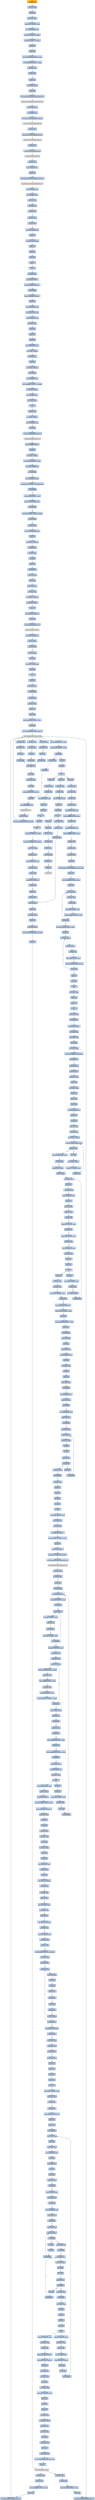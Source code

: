 digraph G {
node[shape=rectangle,style=filled,fillcolor=lightsteelblue,color=lightsteelblue]
bgcolor="transparent"
a0x0040d50bcall_0x00412eaa[label="start\ncall 0x00412eaa",color="lightgrey",fillcolor="orange"];
a0x00412eaamovl_edi_edi[label="0x00412eaa\nmovl %edi, %edi"];
a0x00412eacpushl_ebp[label="0x00412eac\npushl %ebp"];
a0x00412eadmovl_esp_ebp[label="0x00412ead\nmovl %esp, %ebp"];
a0x00412eafsubl_0x10UINT8_esp[label="0x00412eaf\nsubl $0x10<UINT8>, %esp"];
a0x00412eb2movl_0x00425ad0_eax[label="0x00412eb2\nmovl 0x00425ad0, %eax"];
a0x00412eb7andl_0x0UINT8__8ebp_[label="0x00412eb7\nandl $0x0<UINT8>, -8(%ebp)"];
a0x00412ebbandl_0x0UINT8__4ebp_[label="0x00412ebb\nandl $0x0<UINT8>, -4(%ebp)"];
a0x00412ebfpushl_ebx[label="0x00412ebf\npushl %ebx"];
a0x00412ec0pushl_edi[label="0x00412ec0\npushl %edi"];
a0x00412ec1movl_0xbb40e64eUINT32_edi[label="0x00412ec1\nmovl $0xbb40e64e<UINT32>, %edi"];
a0x00412ec6movl_0xffff0000UINT32_ebx[label="0x00412ec6\nmovl $0xffff0000<UINT32>, %ebx"];
a0x00412ecbcmpl_edi_eax[label="0x00412ecb\ncmpl %edi, %eax"];
a0x00412ecdje_0x00412edc[label="0x00412ecd\nje 0x00412edc"];
a0x00412edcpushl_esi[label="0x00412edc\npushl %esi"];
a0x00412eddleal__8ebp__eax[label="0x00412edd\nleal -8(%ebp), %eax"];
a0x00412ee0pushl_eax[label="0x00412ee0\npushl %eax"];
a0x00412ee1call_GetSystemTimeAsFileTime_kernel32_dll[label="0x00412ee1\ncall GetSystemTimeAsFileTime@kernel32.dll"];
GetSystemTimeAsFileTime_kernel32_dll[label="GetSystemTimeAsFileTime@kernel32.dll",color="lightgrey",fillcolor="lightgrey"];
a0x00412ee7movl__4ebp__esi[label="0x00412ee7\nmovl -4(%ebp), %esi"];
a0x00412eeaxorl__8ebp__esi[label="0x00412eea\nxorl -8(%ebp), %esi"];
a0x00412eedcall_GetCurrentProcessId_kernel32_dll[label="0x00412eed\ncall GetCurrentProcessId@kernel32.dll"];
GetCurrentProcessId_kernel32_dll[label="GetCurrentProcessId@kernel32.dll",color="lightgrey",fillcolor="lightgrey"];
a0x00412ef3xorl_eax_esi[label="0x00412ef3\nxorl %eax, %esi"];
a0x00412ef5call_GetCurrentThreadId_kernel32_dll[label="0x00412ef5\ncall GetCurrentThreadId@kernel32.dll"];
GetCurrentThreadId_kernel32_dll[label="GetCurrentThreadId@kernel32.dll",color="lightgrey",fillcolor="lightgrey"];
a0x00412efbxorl_eax_esi[label="0x00412efb\nxorl %eax, %esi"];
a0x00412efdcall_GetTickCount_kernel32_dll[label="0x00412efd\ncall GetTickCount@kernel32.dll"];
GetTickCount_kernel32_dll[label="GetTickCount@kernel32.dll",color="lightgrey",fillcolor="lightgrey"];
a0x00412f03xorl_eax_esi[label="0x00412f03\nxorl %eax, %esi"];
a0x00412f05leal__16ebp__eax[label="0x00412f05\nleal -16(%ebp), %eax"];
a0x00412f08pushl_eax[label="0x00412f08\npushl %eax"];
a0x00412f09call_QueryPerformanceCounter_kernel32_dll[label="0x00412f09\ncall QueryPerformanceCounter@kernel32.dll"];
QueryPerformanceCounter_kernel32_dll[label="QueryPerformanceCounter@kernel32.dll",color="lightgrey",fillcolor="lightgrey"];
a0x00412f0fmovl__12ebp__eax[label="0x00412f0f\nmovl -12(%ebp), %eax"];
a0x00412f12xorl__16ebp__eax[label="0x00412f12\nxorl -16(%ebp), %eax"];
a0x00412f15xorl_eax_esi[label="0x00412f15\nxorl %eax, %esi"];
a0x00412f17cmpl_edi_esi[label="0x00412f17\ncmpl %edi, %esi"];
a0x00412f19jne_0x00412f22[label="0x00412f19\njne 0x00412f22"];
a0x00412f22testl_esi_ebx[label="0x00412f22\ntestl %esi, %ebx"];
a0x00412f24jne_0x00412f2d[label="0x00412f24\njne 0x00412f2d"];
a0x00412f2dmovl_esi_0x00425ad0[label="0x00412f2d\nmovl %esi, 0x00425ad0"];
a0x00412f33notl_esi[label="0x00412f33\nnotl %esi"];
a0x00412f35movl_esi_0x00425ad4[label="0x00412f35\nmovl %esi, 0x00425ad4"];
a0x00412f3bpopl_esi[label="0x00412f3b\npopl %esi"];
a0x00412f3cpopl_edi[label="0x00412f3c\npopl %edi"];
a0x00412f3dpopl_ebx[label="0x00412f3d\npopl %ebx"];
a0x00412f3eleave_[label="0x00412f3e\nleave "];
a0x00412f3fret[label="0x00412f3f\nret"];
a0x0040d510jmp_0x0040d38d[label="0x0040d510\njmp 0x0040d38d"];
a0x0040d38dpushl_0x58UINT8[label="0x0040d38d\npushl $0x58<UINT8>"];
a0x0040d38fpushl_0x423418UINT32[label="0x0040d38f\npushl $0x423418<UINT32>"];
a0x0040d394call_0x0040f80c[label="0x0040d394\ncall 0x0040f80c"];
a0x0040f80cpushl_0x40d8d0UINT32[label="0x0040f80c\npushl $0x40d8d0<UINT32>"];
a0x0040f811pushl_fs_0[label="0x0040f811\npushl %fs:0"];
a0x0040f818movl_0x10esp__eax[label="0x0040f818\nmovl 0x10(%esp), %eax"];
a0x0040f81cmovl_ebp_0x10esp_[label="0x0040f81c\nmovl %ebp, 0x10(%esp)"];
a0x0040f820leal_0x10esp__ebp[label="0x0040f820\nleal 0x10(%esp), %ebp"];
a0x0040f824subl_eax_esp[label="0x0040f824\nsubl %eax, %esp"];
a0x0040f826pushl_ebx[label="0x0040f826\npushl %ebx"];
a0x0040f827pushl_esi[label="0x0040f827\npushl %esi"];
a0x0040f828pushl_edi[label="0x0040f828\npushl %edi"];
a0x0040f829movl_0x00425ad0_eax[label="0x0040f829\nmovl 0x00425ad0, %eax"];
a0x0040f82exorl_eax__4ebp_[label="0x0040f82e\nxorl %eax, -4(%ebp)"];
a0x0040f831xorl_ebp_eax[label="0x0040f831\nxorl %ebp, %eax"];
a0x0040f833pushl_eax[label="0x0040f833\npushl %eax"];
a0x0040f834movl_esp__24ebp_[label="0x0040f834\nmovl %esp, -24(%ebp)"];
a0x0040f837pushl__8ebp_[label="0x0040f837\npushl -8(%ebp)"];
a0x0040f83amovl__4ebp__eax[label="0x0040f83a\nmovl -4(%ebp), %eax"];
a0x0040f83dmovl_0xfffffffeUINT32__4ebp_[label="0x0040f83d\nmovl $0xfffffffe<UINT32>, -4(%ebp)"];
a0x0040f844movl_eax__8ebp_[label="0x0040f844\nmovl %eax, -8(%ebp)"];
a0x0040f847leal__16ebp__eax[label="0x0040f847\nleal -16(%ebp), %eax"];
a0x0040f84amovl_eax_fs_0[label="0x0040f84a\nmovl %eax, %fs:0"];
a0x0040f850ret[label="0x0040f850\nret"];
a0x0040d399xorl_esi_esi[label="0x0040d399\nxorl %esi, %esi"];
a0x0040d39bmovl_esi__4ebp_[label="0x0040d39b\nmovl %esi, -4(%ebp)"];
a0x0040d39eleal__104ebp__eax[label="0x0040d39e\nleal -104(%ebp), %eax"];
a0x0040d3a1pushl_eax[label="0x0040d3a1\npushl %eax"];
a0x0040d3a2call_GetStartupInfoA_kernel32_dll[label="0x0040d3a2\ncall GetStartupInfoA@kernel32.dll"];
GetStartupInfoA_kernel32_dll[label="GetStartupInfoA@kernel32.dll",color="lightgrey",fillcolor="lightgrey"];
a0x0040d3a8pushl_0xfffffffeUINT8[label="0x0040d3a8\npushl $0xfffffffe<UINT8>"];
a0x0040d3aapopl_edi[label="0x0040d3aa\npopl %edi"];
a0x0040d3abmovl_edi__4ebp_[label="0x0040d3ab\nmovl %edi, -4(%ebp)"];
a0x0040d3aemovl_0x5a4dUINT32_eax[label="0x0040d3ae\nmovl $0x5a4d<UINT32>, %eax"];
a0x0040d3b3cmpw_ax_0x00400000[label="0x0040d3b3\ncmpw %ax, 0x00400000"];
a0x0040d3bajne_0x0040d3f4[label="0x0040d3ba\njne 0x0040d3f4"];
a0x0040d3bcmovl_0x0040003c_eax[label="0x0040d3bc\nmovl 0x0040003c, %eax"];
a0x0040d3c1cmpl_0x4550UINT32_0x400000eax_[label="0x0040d3c1\ncmpl $0x4550<UINT32>, 0x400000(%eax)"];
a0x0040d3cbjne_0x0040d3f4[label="0x0040d3cb\njne 0x0040d3f4"];
a0x0040d3cdmovl_0x10bUINT32_ecx[label="0x0040d3cd\nmovl $0x10b<UINT32>, %ecx"];
a0x0040d3d2cmpw_cx_0x400018eax_[label="0x0040d3d2\ncmpw %cx, 0x400018(%eax)"];
a0x0040d3d9jne_0x0040d3f4[label="0x0040d3d9\njne 0x0040d3f4"];
a0x0040d3dbcmpl_0xeUINT8_0x400074eax_[label="0x0040d3db\ncmpl $0xe<UINT8>, 0x400074(%eax)"];
a0x0040d3e2jbe_0x0040d3f4[label="0x0040d3e2\njbe 0x0040d3f4"];
a0x0040d3e4xorl_ecx_ecx[label="0x0040d3e4\nxorl %ecx, %ecx"];
a0x0040d3e6cmpl_esi_0x4000e8eax_[label="0x0040d3e6\ncmpl %esi, 0x4000e8(%eax)"];
a0x0040d3ecsetne_cl[label="0x0040d3ec\nsetne %cl"];
a0x0040d3efmovl_ecx__28ebp_[label="0x0040d3ef\nmovl %ecx, -28(%ebp)"];
a0x0040d3f2jmp_0x0040d3f7[label="0x0040d3f2\njmp 0x0040d3f7"];
a0x0040d3f7xorl_ebx_ebx[label="0x0040d3f7\nxorl %ebx, %ebx"];
a0x0040d3f9incl_ebx[label="0x0040d3f9\nincl %ebx"];
a0x0040d3fapushl_ebx[label="0x0040d3fa\npushl %ebx"];
a0x0040d3fbcall_0x00412e7a[label="0x0040d3fb\ncall 0x00412e7a"];
a0x00412e7amovl_edi_edi[label="0x00412e7a\nmovl %edi, %edi"];
a0x00412e7cpushl_ebp[label="0x00412e7c\npushl %ebp"];
a0x00412e7dmovl_esp_ebp[label="0x00412e7d\nmovl %esp, %ebp"];
a0x00412e7fxorl_eax_eax[label="0x00412e7f\nxorl %eax, %eax"];
a0x00412e81cmpl_eax_0x8ebp_[label="0x00412e81\ncmpl %eax, 0x8(%ebp)"];
a0x00412e84pushl_0x0UINT8[label="0x00412e84\npushl $0x0<UINT8>"];
a0x00412e86sete_al[label="0x00412e86\nsete %al"];
a0x00412e89pushl_0x1000UINT32[label="0x00412e89\npushl $0x1000<UINT32>"];
a0x00412e8epushl_eax[label="0x00412e8e\npushl %eax"];
a0x00412e8fcall_HeapCreate_kernel32_dll[label="0x00412e8f\ncall HeapCreate@kernel32.dll"];
HeapCreate_kernel32_dll[label="HeapCreate@kernel32.dll",color="lightgrey",fillcolor="lightgrey"];
a0x00412e95movl_eax_0x0042951c[label="0x00412e95\nmovl %eax, 0x0042951c"];
a0x00412e9atestl_eax_eax[label="0x00412e9a\ntestl %eax, %eax"];
a0x00412e9cjne_0x00412ea0[label="0x00412e9c\njne 0x00412ea0"];
a0x00412ea0xorl_eax_eax[label="0x00412ea0\nxorl %eax, %eax"];
a0x00412ea2incl_eax[label="0x00412ea2\nincl %eax"];
a0x00412ea3movl_eax_0x0042a880[label="0x00412ea3\nmovl %eax, 0x0042a880"];
a0x00412ea8popl_ebp[label="0x00412ea8\npopl %ebp"];
a0x00412ea9ret[label="0x00412ea9\nret"];
a0x0040d400popl_ecx[label="0x0040d400\npopl %ecx"];
a0x0040d401testl_eax_eax[label="0x0040d401\ntestl %eax, %eax"];
a0x0040d403jne_0x0040d40d[label="0x0040d403\njne 0x0040d40d"];
a0x0040d40dcall_0x00411ab9[label="0x0040d40d\ncall 0x00411ab9"];
a0x00411ab9movl_edi_edi[label="0x00411ab9\nmovl %edi, %edi"];
a0x00411abbpushl_esi[label="0x00411abb\npushl %esi"];
a0x00411abcpushl_edi[label="0x00411abc\npushl %edi"];
a0x00411abdmovl_0x41fa68UINT32_esi[label="0x00411abd\nmovl $0x41fa68<UINT32>, %esi"];
a0x00411ac2pushl_esi[label="0x00411ac2\npushl %esi"];
a0x00411ac3call_GetModuleHandleW_kernel32_dll[label="0x00411ac3\ncall GetModuleHandleW@kernel32.dll"];
GetModuleHandleW_kernel32_dll[label="GetModuleHandleW@kernel32.dll",color="lightgrey",fillcolor="lightgrey"];
a0x00411ac9testl_eax_eax[label="0x00411ac9\ntestl %eax, %eax"];
a0x00411acbjne_0x00411ad4[label="0x00411acb\njne 0x00411ad4"];
a0x00411acdpushl_esi[label="0x00411acd\npushl %esi"];
a0x00411acecall_0x0040ff5f[label="0x00411ace\ncall 0x0040ff5f"];
a0x0040ff5fmovl_edi_edi[label="0x0040ff5f\nmovl %edi, %edi"];
a0x0040ff61pushl_ebp[label="0x0040ff61\npushl %ebp"];
a0x0040ff62movl_esp_ebp[label="0x0040ff62\nmovl %esp, %ebp"];
a0x0040ff64pushl_edi[label="0x0040ff64\npushl %edi"];
a0x0040ff65movl_0x3e8UINT32_edi[label="0x0040ff65\nmovl $0x3e8<UINT32>, %edi"];
a0x0040ff6apushl_edi[label="0x0040ff6a\npushl %edi"];
a0x0040ff6bcall_Sleep_kernel32_dll[label="0x0040ff6b\ncall Sleep@kernel32.dll"];
Sleep_kernel32_dll[label="Sleep@kernel32.dll",color="lightgrey",fillcolor="lightgrey"];
a0x0040ff71pushl_0x8ebp_[label="0x0040ff71\npushl 0x8(%ebp)"];
a0x0040ff74call_GetModuleHandleW_kernel32_dll[label="0x0040ff74\ncall GetModuleHandleW@kernel32.dll"];
a0x0040ff7aaddl_0x3e8UINT32_edi[label="0x0040ff7a\naddl $0x3e8<UINT32>, %edi"];
a0x0040ff80cmpl_0xea60UINT32_edi[label="0x0040ff80\ncmpl $0xea60<UINT32>, %edi"];
a0x0040ff86ja_0x0040ff8c[label="0x0040ff86\nja 0x0040ff8c"];
a0x0040ff88testl_eax_eax[label="0x0040ff88\ntestl %eax, %eax"];
a0x0040ff8aje_0x0040ff6a[label="0x0040ff8a\nje 0x0040ff6a"];
a0x0040ff8cpopl_edi[label="0x0040ff8c\npopl %edi"];
a0x0040ff8dpopl_ebp[label="0x0040ff8d\npopl %ebp"];
a0x0040ff8eret[label="0x0040ff8e\nret"];
a0x00411ad3popl_ecx[label="0x00411ad3\npopl %ecx"];
a0x00411ad4movl_eax_edi[label="0x00411ad4\nmovl %eax, %edi"];
a0x00411ad6testl_edi_edi[label="0x00411ad6\ntestl %edi, %edi"];
a0x00411ad8je_0x00411c3c[label="0x00411ad8\nje 0x00411c3c"];
a0x00411c3ccall_0x00411765[label="0x00411c3c\ncall 0x00411765"];
a0x00411765movl_0x00425cb4_eax[label="0x00411765\nmovl 0x00425cb4, %eax"];
a0x0041176acmpl_0xffffffffUINT8_eax[label="0x0041176a\ncmpl $0xffffffff<UINT8>, %eax"];
a0x0041176dje_0x00411785[label="0x0041176d\nje 0x00411785"];
a0x00411785movl_0x00425cb8_eax[label="0x00411785\nmovl 0x00425cb8, %eax"];
a0x0041178acmpl_0xffffffffUINT8_eax[label="0x0041178a\ncmpl $0xffffffff<UINT8>, %eax"];
a0x0041178dje_0x0041179d[label="0x0041178d\nje 0x0041179d"];
a0x0041179djmp_0x00412f8b[label="0x0041179d\njmp 0x00412f8b"];
a0x00412f8bmovl_edi_edi[label="0x00412f8b\nmovl %edi, %edi"];
a0x00412f8dpushl_ebx[label="0x00412f8d\npushl %ebx"];
a0x00412f8emovl_DeleteCriticalSection_kernel32_dll_ebx[label="0x00412f8e\nmovl DeleteCriticalSection@kernel32.dll, %ebx"];
a0x00412f94pushl_esi[label="0x00412f94\npushl %esi"];
a0x00412f95movl_0x425dd0UINT32_esi[label="0x00412f95\nmovl $0x425dd0<UINT32>, %esi"];
a0x00412f9apushl_edi[label="0x00412f9a\npushl %edi"];
a0x00412f9bmovl_esi__edi[label="0x00412f9b\nmovl (%esi), %edi"];
a0x00412f9dtestl_edi_edi[label="0x00412f9d\ntestl %edi, %edi"];
a0x00412f9fje_0x00412fb4[label="0x00412f9f\nje 0x00412fb4"];
a0x00412fb4addl_0x8UINT8_esi[label="0x00412fb4\naddl $0x8<UINT8>, %esi"];
a0x00412fb7cmpl_0x425ef0UINT32_esi[label="0x00412fb7\ncmpl $0x425ef0<UINT32>, %esi"];
a0x00412fbdjl_0x00412f9b[label="0x00412fbd\njl 0x00412f9b"];
a0x00412fbfmovl_0x425dd0UINT32_esi[label="0x00412fbf\nmovl $0x425dd0<UINT32>, %esi"];
a0x00412fc4popl_edi[label="0x00412fc4\npopl %edi"];
a0x00412fc5movl_esi__eax[label="0x00412fc5\nmovl (%esi), %eax"];
a0x00412fc7testl_eax_eax[label="0x00412fc7\ntestl %eax, %eax"];
a0x00412fc9je_0x00412fd4[label="0x00412fc9\nje 0x00412fd4"];
a0x00412fd4addl_0x8UINT8_esi[label="0x00412fd4\naddl $0x8<UINT8>, %esi"];
a0x00412fd7cmpl_0x425ef0UINT32_esi[label="0x00412fd7\ncmpl $0x425ef0<UINT32>, %esi"];
a0x00412fddjl_0x00412fc5[label="0x00412fdd\njl 0x00412fc5"];
a0x00412fdfpopl_esi[label="0x00412fdf\npopl %esi"];
a0x00412fe0popl_ebx[label="0x00412fe0\npopl %ebx"];
a0x00412fe1ret[label="0x00412fe1\nret"];
a0x00411c41xorl_eax_eax[label="0x00411c41\nxorl %eax, %eax"];
a0x00411c43popl_edi[label="0x00411c43\npopl %edi"];
a0x00411c44popl_esi[label="0x00411c44\npopl %esi"];
a0x00411c45ret[label="0x00411c45\nret"];
a0x0040d412testl_eax_eax[label="0x0040d412\ntestl %eax, %eax"];
a0x0040d414jne_0x0040d41e[label="0x0040d414\njne 0x0040d41e"];
a0x0040d416pushl_0x10UINT8[label="0x0040d416\npushl $0x10<UINT8>"];
a0x0040d418call_0x0040d364[label="0x0040d418\ncall 0x0040d364"];
a0x0040d364movl_edi_edi[label="0x0040d364\nmovl %edi, %edi"];
a0x0040d366pushl_ebp[label="0x0040d366\npushl %ebp"];
a0x0040d367movl_esp_ebp[label="0x0040d367\nmovl %esp, %ebp"];
a0x0040d369cmpl_0x1UINT8_0x00428d64[label="0x0040d369\ncmpl $0x1<UINT8>, 0x00428d64"];
a0x0040d370jne_0x0040d377[label="0x0040d370\njne 0x0040d377"];
a0x0040d377pushl_0x8ebp_[label="0x0040d377\npushl 0x8(%ebp)"];
a0x0040d37acall_0x0041252d[label="0x0040d37a\ncall 0x0041252d"];
a0x0041252dmovl_edi_edi[label="0x0041252d\nmovl %edi, %edi"];
a0x0041252fpushl_ebp[label="0x0041252f\npushl %ebp"];
a0x00412530movl_esp_ebp[label="0x00412530\nmovl %esp, %ebp"];
a0x00412532pushl_ecx[label="0x00412532\npushl %ecx"];
a0x00412533pushl_ecx[label="0x00412533\npushl %ecx"];
a0x00412534pushl_ebx[label="0x00412534\npushl %ebx"];
a0x00412535movl_0x8ebp__ebx[label="0x00412535\nmovl 0x8(%ebp), %ebx"];
a0x00412538pushl_esi[label="0x00412538\npushl %esi"];
a0x00412539pushl_edi[label="0x00412539\npushl %edi"];
a0x0041253axorl_esi_esi[label="0x0041253a\nxorl %esi, %esi"];
a0x0041253cxorl_edi_edi[label="0x0041253c\nxorl %edi, %edi"];
a0x0041253emovl_edi__4ebp_[label="0x0041253e\nmovl %edi, -4(%ebp)"];
a0x00412541cmpl_0x425cd0edi8__ebx[label="0x00412541\ncmpl 0x425cd0(,%edi,8), %ebx"];
a0x00412548je_0x00412553[label="0x00412548\nje 0x00412553"];
a0x0041254aincl_edi[label="0x0041254a\nincl %edi"];
a0x0041254bmovl_edi__4ebp_[label="0x0041254b\nmovl %edi, -4(%ebp)"];
a0x0041254ecmpl_0x17UINT8_edi[label="0x0041254e\ncmpl $0x17<UINT8>, %edi"];
a0x00412551jb_0x00412541[label="0x00412551\njb 0x00412541"];
a0x00412553cmpl_0x17UINT8_edi[label="0x00412553\ncmpl $0x17<UINT8>, %edi"];
a0x00412556jae_0x004126d3[label="0x00412556\njae 0x004126d3"];
a0x0041255cpushl_0x3UINT8[label="0x0041255c\npushl $0x3<UINT8>"];
a0x0041255ecall_0x00417b5c[label="0x0041255e\ncall 0x00417b5c"];
a0x00417b5cmovl_edi_edi[label="0x00417b5c\nmovl %edi, %edi"];
a0x00417b5epushl_ebp[label="0x00417b5e\npushl %ebp"];
a0x00417b5fmovl_esp_ebp[label="0x00417b5f\nmovl %esp, %ebp"];
a0x00417b61movl_0x8ebp__ecx[label="0x00417b61\nmovl 0x8(%ebp), %ecx"];
a0x00417b64pushl_esi[label="0x00417b64\npushl %esi"];
a0x00417b65xorl_esi_esi[label="0x00417b65\nxorl %esi, %esi"];
a0x00417b67cmpl_esi_ecx[label="0x00417b67\ncmpl %esi, %ecx"];
a0x00417b69jl_0x00417b89[label="0x00417b69\njl 0x00417b89"];
a0x00417b6bcmpl_0x2UINT8_ecx[label="0x00417b6b\ncmpl $0x2<UINT8>, %ecx"];
a0x00417b6ejle_0x00417b7c[label="0x00417b6e\njle 0x00417b7c"];
a0x00417b70cmpl_0x3UINT8_ecx[label="0x00417b70\ncmpl $0x3<UINT8>, %ecx"];
a0x00417b73jne_0x00417b89[label="0x00417b73\njne 0x00417b89"];
a0x00417b75movl_0x00428d64_eax[label="0x00417b75\nmovl 0x00428d64, %eax"];
a0x00417b7ajmp_0x00417ba4[label="0x00417b7a\njmp 0x00417ba4"];
a0x00417ba4popl_esi[label="0x00417ba4\npopl %esi"];
a0x00417ba5popl_ebp[label="0x00417ba5\npopl %ebp"];
a0x00417ba6ret[label="0x00417ba6\nret"];
a0x00412563popl_ecx[label="0x00412563\npopl %ecx"];
a0x00412564cmpl_0x1UINT8_eax[label="0x00412564\ncmpl $0x1<UINT8>, %eax"];
a0x00412567je_0x004126a1[label="0x00412567\nje 0x004126a1"];
a0x0041256dpushl_0x3UINT8[label="0x0041256d\npushl $0x3<UINT8>"];
a0x0041256fcall_0x00417b5c[label="0x0041256f\ncall 0x00417b5c"];
a0x00412574popl_ecx[label="0x00412574\npopl %ecx"];
a0x00412575testl_eax_eax[label="0x00412575\ntestl %eax, %eax"];
a0x00412577jne_0x00412586[label="0x00412577\njne 0x00412586"];
a0x00412586cmpl_0xfcUINT32_ebx[label="0x00412586\ncmpl $0xfc<UINT32>, %ebx"];
a0x0041258cje_0x004126d3[label="0x0041258c\nje 0x004126d3"];
a0x00412592pushl_0x4200e8UINT32[label="0x00412592\npushl $0x4200e8<UINT32>"];
a0x00412597movl_0x314UINT32_ebx[label="0x00412597\nmovl $0x314<UINT32>, %ebx"];
a0x0041259cpushl_ebx[label="0x0041259c\npushl %ebx"];
a0x0041259dmovl_0x4290f8UINT32_edi[label="0x0041259d\nmovl $0x4290f8<UINT32>, %edi"];
a0x004125a2pushl_edi[label="0x004125a2\npushl %edi"];
a0x004125a3call_0x0040f5be[label="0x004125a3\ncall 0x0040f5be"];
a0x0040f5bemovl_edi_edi[label="0x0040f5be\nmovl %edi, %edi"];
a0x0040f5c0pushl_ebp[label="0x0040f5c0\npushl %ebp"];
a0x0040f5c1movl_esp_ebp[label="0x0040f5c1\nmovl %esp, %ebp"];
a0x0040f5c3movl_0x8ebp__ecx[label="0x0040f5c3\nmovl 0x8(%ebp), %ecx"];
a0x0040f5c6pushl_ebx[label="0x0040f5c6\npushl %ebx"];
a0x0040f5c7xorl_ebx_ebx[label="0x0040f5c7\nxorl %ebx, %ebx"];
a0x0040f5c9pushl_esi[label="0x0040f5c9\npushl %esi"];
a0x0040f5capushl_edi[label="0x0040f5ca\npushl %edi"];
a0x0040f5cbcmpl_ebx_ecx[label="0x0040f5cb\ncmpl %ebx, %ecx"];
a0x0040f5cdje_0x0040f5d6[label="0x0040f5cd\nje 0x0040f5d6"];
a0x0040f5cfmovl_0xcebp__edi[label="0x0040f5cf\nmovl 0xc(%ebp), %edi"];
a0x0040f5d2cmpl_ebx_edi[label="0x0040f5d2\ncmpl %ebx, %edi"];
a0x0040f5d4ja_0x0040f5f1[label="0x0040f5d4\nja 0x0040f5f1"];
a0x0040f5f1movl_0x10ebp__esi[label="0x0040f5f1\nmovl 0x10(%ebp), %esi"];
a0x0040f5f4cmpl_ebx_esi[label="0x0040f5f4\ncmpl %ebx, %esi"];
a0x0040f5f6jne_0x0040f5fc[label="0x0040f5f6\njne 0x0040f5fc"];
a0x0040f5fcmovl_ecx_edx[label="0x0040f5fc\nmovl %ecx, %edx"];
a0x0040f5femovb_esi__al[label="0x0040f5fe\nmovb (%esi), %al"];
a0x0040f600movb_al_edx_[label="0x0040f600\nmovb %al, (%edx)"];
a0x0040f602incl_edx[label="0x0040f602\nincl %edx"];
a0x0040f603incl_esi[label="0x0040f603\nincl %esi"];
a0x0040f604cmpb_bl_al[label="0x0040f604\ncmpb %bl, %al"];
a0x0040f606je_0x0040f60b[label="0x0040f606\nje 0x0040f60b"];
a0x0040f608decl_edi[label="0x0040f608\ndecl %edi"];
a0x0040f609jne_0x0040f5fe[label="0x0040f609\njne 0x0040f5fe"];
a0x0040f60bcmpl_ebx_edi[label="0x0040f60b\ncmpl %ebx, %edi"];
a0x0040f60djne_0x0040f61f[label="0x0040f60d\njne 0x0040f61f"];
a0x0040f61fxorl_eax_eax[label="0x0040f61f\nxorl %eax, %eax"];
a0x0040f621popl_edi[label="0x0040f621\npopl %edi"];
a0x0040f622popl_esi[label="0x0040f622\npopl %esi"];
a0x0040f623popl_ebx[label="0x0040f623\npopl %ebx"];
a0x0040f624popl_ebp[label="0x0040f624\npopl %ebp"];
a0x0040f625ret[label="0x0040f625\nret"];
a0x004125a8addl_0xcUINT8_esp[label="0x004125a8\naddl $0xc<UINT8>, %esp"];
a0x004125abtestl_eax_eax[label="0x004125ab\ntestl %eax, %eax"];
a0x004125adje_0x004125bc[label="0x004125ad\nje 0x004125bc"];
a0x004125bcpushl_0x104UINT32[label="0x004125bc\npushl $0x104<UINT32>"];
a0x004125c1movl_0x429111UINT32_esi[label="0x004125c1\nmovl $0x429111<UINT32>, %esi"];
a0x004125c6pushl_esi[label="0x004125c6\npushl %esi"];
a0x004125c7pushl_0x0UINT8[label="0x004125c7\npushl $0x0<UINT8>"];
a0x004125c9movb_0x0UINT8_0x00429215[label="0x004125c9\nmovb $0x0<UINT8>, 0x00429215"];
a0x004125d0call_GetModuleFileNameA_kernel32_dll[label="0x004125d0\ncall GetModuleFileNameA@kernel32.dll"];
GetModuleFileNameA_kernel32_dll[label="GetModuleFileNameA@kernel32.dll",color="lightgrey",fillcolor="lightgrey"];
a0x004125d6testl_eax_eax[label="0x004125d6\ntestl %eax, %eax"];
a0x004125d8jne_0x00412600[label="0x004125d8\njne 0x00412600"];
a0x00412600pushl_esi[label="0x00412600\npushl %esi"];
a0x00412601call_0x0040d6e0[label="0x00412601\ncall 0x0040d6e0"];
a0x0040d6e0movl_0x4esp__ecx[label="0x0040d6e0\nmovl 0x4(%esp), %ecx"];
a0x0040d6e4testl_0x3UINT32_ecx[label="0x0040d6e4\ntestl $0x3<UINT32>, %ecx"];
a0x0040d6eaje_0x0040d710[label="0x0040d6ea\nje 0x0040d710"];
a0x0040d6ecmovb_ecx__al[label="0x0040d6ec\nmovb (%ecx), %al"];
a0x0040d6eeaddl_0x1UINT8_ecx[label="0x0040d6ee\naddl $0x1<UINT8>, %ecx"];
a0x0040d6f1testb_al_al[label="0x0040d6f1\ntestb %al, %al"];
a0x0040d6f3je_0x0040d743[label="0x0040d6f3\nje 0x0040d743"];
a0x0040d6f5testl_0x3UINT32_ecx[label="0x0040d6f5\ntestl $0x3<UINT32>, %ecx"];
a0x0040d6fbjne_0x0040d6ec[label="0x0040d6fb\njne 0x0040d6ec"];
a0x0040d6fdaddl_0x0UINT32_eax[label="0x0040d6fd\naddl $0x0<UINT32>, %eax"];
a0x0040d702leal_esp__esp[label="0x0040d702\nleal (%esp), %esp"];
a0x0040d709leal_esp__esp[label="0x0040d709\nleal (%esp), %esp"];
a0x0040d710movl_ecx__eax[label="0x0040d710\nmovl (%ecx), %eax"];
a0x0040d712movl_0x7efefeffUINT32_edx[label="0x0040d712\nmovl $0x7efefeff<UINT32>, %edx"];
a0x0040d717addl_eax_edx[label="0x0040d717\naddl %eax, %edx"];
a0x0040d719xorl_0xffffffffUINT8_eax[label="0x0040d719\nxorl $0xffffffff<UINT8>, %eax"];
a0x0040d71cxorl_edx_eax[label="0x0040d71c\nxorl %edx, %eax"];
a0x0040d71eaddl_0x4UINT8_ecx[label="0x0040d71e\naddl $0x4<UINT8>, %ecx"];
a0x0040d721testl_0x81010100UINT32_eax[label="0x0040d721\ntestl $0x81010100<UINT32>, %eax"];
a0x0040d726je_0x0040d710[label="0x0040d726\nje 0x0040d710"];
a0x0040d728movl__4ecx__eax[label="0x0040d728\nmovl -4(%ecx), %eax"];
a0x0040d72btestb_al_al[label="0x0040d72b\ntestb %al, %al"];
a0x0040d72dje_0x0040d761[label="0x0040d72d\nje 0x0040d761"];
a0x0040d72ftestb_ah_ah[label="0x0040d72f\ntestb %ah, %ah"];
a0x0040d731je_0x0040d757[label="0x0040d731\nje 0x0040d757"];
a0x0040d733testl_0xff0000UINT32_eax[label="0x0040d733\ntestl $0xff0000<UINT32>, %eax"];
a0x0040d738je_0x0040d74d[label="0x0040d738\nje 0x0040d74d"];
a0x0040d73atestl_0xff000000UINT32_eax[label="0x0040d73a\ntestl $0xff000000<UINT32>, %eax"];
a0x0040d73fje_0x0040d743[label="0x0040d73f\nje 0x0040d743"];
a0x0040d743leal__1ecx__eax[label="0x0040d743\nleal -1(%ecx), %eax"];
a0x0040d746movl_0x4esp__ecx[label="0x0040d746\nmovl 0x4(%esp), %ecx"];
a0x0040d74asubl_ecx_eax[label="0x0040d74a\nsubl %ecx, %eax"];
a0x0040d74cret[label="0x0040d74c\nret"];
a0x00412606incl_eax[label="0x00412606\nincl %eax"];
a0x00412607popl_ecx[label="0x00412607\npopl %ecx"];
a0x00412608cmpl_0x3cUINT8_eax[label="0x00412608\ncmpl $0x3c<UINT8>, %eax"];
a0x0041260bjbe_0x00412645[label="0x0041260b\njbe 0x00412645"];
a0x0041260dpushl_esi[label="0x0041260d\npushl %esi"];
a0x0041260ecall_0x0040d6e0[label="0x0041260e\ncall 0x0040d6e0"];
a0x00412613subl_0x3bUINT8_esi[label="0x00412613\nsubl $0x3b<UINT8>, %esi"];
a0x00412616addl_esi_eax[label="0x00412616\naddl %esi, %eax"];
a0x00412618pushl_0x3UINT8[label="0x00412618\npushl $0x3<UINT8>"];
a0x0041261amovl_0x42940cUINT32_ecx[label="0x0041261a\nmovl $0x42940c<UINT32>, %ecx"];
a0x0041261fpushl_0x4200ccUINT32[label="0x0041261f\npushl $0x4200cc<UINT32>"];
a0x00412624subl_eax_ecx[label="0x00412624\nsubl %eax, %ecx"];
a0x00412626pushl_ecx[label="0x00412626\npushl %ecx"];
a0x00412627pushl_eax[label="0x00412627\npushl %eax"];
a0x00412628call_0x00410297[label="0x00412628\ncall 0x00410297"];
a0x00410297movl_edi_edi[label="0x00410297\nmovl %edi, %edi"];
a0x00410299pushl_ebp[label="0x00410299\npushl %ebp"];
a0x0041029amovl_esp_ebp[label="0x0041029a\nmovl %esp, %ebp"];
a0x0041029cpushl_ebx[label="0x0041029c\npushl %ebx"];
a0x0041029dpushl_esi[label="0x0041029d\npushl %esi"];
a0x0041029emovl_0x8ebp__esi[label="0x0041029e\nmovl 0x8(%ebp), %esi"];
a0x004102a1xorl_ebx_ebx[label="0x004102a1\nxorl %ebx, %ebx"];
a0x004102a3pushl_edi[label="0x004102a3\npushl %edi"];
a0x004102a4cmpl_ebx_0x14ebp_[label="0x004102a4\ncmpl %ebx, 0x14(%ebp)"];
a0x004102a7jne_0x004102b9[label="0x004102a7\njne 0x004102b9"];
a0x004102b9cmpl_ebx_esi[label="0x004102b9\ncmpl %ebx, %esi"];
a0x004102bbje_0x004102c4[label="0x004102bb\nje 0x004102c4"];
a0x004102bdmovl_0xcebp__edi[label="0x004102bd\nmovl 0xc(%ebp), %edi"];
a0x004102c0cmpl_ebx_edi[label="0x004102c0\ncmpl %ebx, %edi"];
a0x004102c2ja_0x004102df[label="0x004102c2\nja 0x004102df"];
a0x004102dfcmpl_ebx_0x14ebp_[label="0x004102df\ncmpl %ebx, 0x14(%ebp)"];
a0x004102e2jne_0x004102e8[label="0x004102e2\njne 0x004102e8"];
a0x004102e8movl_0x10ebp__edx[label="0x004102e8\nmovl 0x10(%ebp), %edx"];
a0x004102ebcmpl_ebx_edx[label="0x004102eb\ncmpl %ebx, %edx"];
a0x004102edjne_0x004102f3[label="0x004102ed\njne 0x004102f3"];
a0x004102f3cmpl_0xffffffffUINT8_0x14ebp_[label="0x004102f3\ncmpl $0xffffffff<UINT8>, 0x14(%ebp)"];
a0x004102f7movl_esi_eax[label="0x004102f7\nmovl %esi, %eax"];
a0x004102f9jne_0x0041030a[label="0x004102f9\njne 0x0041030a"];
a0x0041030amovb_edx__cl[label="0x0041030a\nmovb (%edx), %cl"];
a0x0041030cmovb_cl_eax_[label="0x0041030c\nmovb %cl, (%eax)"];
a0x0041030eincl_eax[label="0x0041030e\nincl %eax"];
a0x0041030fincl_edx[label="0x0041030f\nincl %edx"];
a0x00410310cmpb_bl_cl[label="0x00410310\ncmpb %bl, %cl"];
a0x00410312je_0x0041031c[label="0x00410312\nje 0x0041031c"];
a0x00410314decl_edi[label="0x00410314\ndecl %edi"];
a0x00410315je_0x0041031c[label="0x00410315\nje 0x0041031c"];
a0x00410317decl_0x14ebp_[label="0x00410317\ndecl 0x14(%ebp)"];
a0x0041031ajne_0x0041030a[label="0x0041031a\njne 0x0041030a"];
a0x0041031ccmpl_ebx_0x14ebp_[label="0x0041031c\ncmpl %ebx, 0x14(%ebp)"];
a0x0041031fjne_0x00410323[label="0x0041031f\njne 0x00410323"];
a0x00410321movb_bl_eax_[label="0x00410321\nmovb %bl, (%eax)"];
a0x00410323cmpl_ebx_edi[label="0x00410323\ncmpl %ebx, %edi"];
a0x00410325jne_0x004102b2[label="0x00410325\njne 0x004102b2"];
a0x004102b2xorl_eax_eax[label="0x004102b2\nxorl %eax, %eax"];
a0x004102b4popl_edi[label="0x004102b4\npopl %edi"];
a0x004102b5popl_esi[label="0x004102b5\npopl %esi"];
a0x004102b6popl_ebx[label="0x004102b6\npopl %ebx"];
a0x004102b7popl_ebp[label="0x004102b7\npopl %ebp"];
a0x004102b8ret[label="0x004102b8\nret"];
a0x0041262daddl_0x14UINT8_esp[label="0x0041262d\naddl $0x14<UINT8>, %esp"];
a0x00412630testl_eax_eax[label="0x00412630\ntestl %eax, %eax"];
a0x00412632je_0x00412645[label="0x00412632\nje 0x00412645"];
a0x00412645xorl_esi_esi[label="0x00412645\nxorl %esi, %esi"];
a0x00412647pushl_0x4200c8UINT32[label="0x00412647\npushl $0x4200c8<UINT32>"];
a0x0041264cpushl_ebx[label="0x0041264c\npushl %ebx"];
a0x0041264dpushl_edi[label="0x0041264d\npushl %edi"];
a0x0041264ecall_0x0040fec4[label="0x0041264e\ncall 0x0040fec4"];
a0x0040fec4movl_edi_edi[label="0x0040fec4\nmovl %edi, %edi"];
a0x0040fec6pushl_ebp[label="0x0040fec6\npushl %ebp"];
a0x0040fec7movl_esp_ebp[label="0x0040fec7\nmovl %esp, %ebp"];
a0x0040fec9movl_0x8ebp__eax[label="0x0040fec9\nmovl 0x8(%ebp), %eax"];
a0x0040feccpushl_ebx[label="0x0040fecc\npushl %ebx"];
a0x0040fecdxorl_ebx_ebx[label="0x0040fecd\nxorl %ebx, %ebx"];
a0x0040fecfpushl_esi[label="0x0040fecf\npushl %esi"];
a0x0040fed0pushl_edi[label="0x0040fed0\npushl %edi"];
a0x0040fed1cmpl_ebx_eax[label="0x0040fed1\ncmpl %ebx, %eax"];
a0x0040fed3je_0x0040fedc[label="0x0040fed3\nje 0x0040fedc"];
a0x0040fed5movl_0xcebp__edi[label="0x0040fed5\nmovl 0xc(%ebp), %edi"];
a0x0040fed8cmpl_ebx_edi[label="0x0040fed8\ncmpl %ebx, %edi"];
a0x0040fedaja_0x0040fef7[label="0x0040feda\nja 0x0040fef7"];
a0x0040fef7movl_0x10ebp__esi[label="0x0040fef7\nmovl 0x10(%ebp), %esi"];
a0x0040fefacmpl_ebx_esi[label="0x0040fefa\ncmpl %ebx, %esi"];
a0x0040fefcjne_0x0040ff02[label="0x0040fefc\njne 0x0040ff02"];
a0x0040ff02movl_eax_edx[label="0x0040ff02\nmovl %eax, %edx"];
a0x0040ff04cmpb_bl_edx_[label="0x0040ff04\ncmpb %bl, (%edx)"];
a0x0040ff06je_0x0040ff0c[label="0x0040ff06\nje 0x0040ff0c"];
a0x0040ff08incl_edx[label="0x0040ff08\nincl %edx"];
a0x0040ff09decl_edi[label="0x0040ff09\ndecl %edi"];
a0x0040ff0ajne_0x0040ff04[label="0x0040ff0a\njne 0x0040ff04"];
a0x0040ff0ccmpl_ebx_edi[label="0x0040ff0c\ncmpl %ebx, %edi"];
a0x0040ff0eje_0x0040fefe[label="0x0040ff0e\nje 0x0040fefe"];
a0x0040ff10movb_esi__cl[label="0x0040ff10\nmovb (%esi), %cl"];
a0x0040ff12movb_cl_edx_[label="0x0040ff12\nmovb %cl, (%edx)"];
a0x0040ff14incl_edx[label="0x0040ff14\nincl %edx"];
a0x0040ff15incl_esi[label="0x0040ff15\nincl %esi"];
a0x0040ff16cmpb_bl_cl[label="0x0040ff16\ncmpb %bl, %cl"];
a0x0040ff18je_0x0040ff1d[label="0x0040ff18\nje 0x0040ff1d"];
a0x0040ff1adecl_edi[label="0x0040ff1a\ndecl %edi"];
a0x0040ff1bjne_0x0040ff10[label="0x0040ff1b\njne 0x0040ff10"];
a0x0040ff1dcmpl_ebx_edi[label="0x0040ff1d\ncmpl %ebx, %edi"];
a0x0040ff1fjne_0x0040ff31[label="0x0040ff1f\njne 0x0040ff31"];
a0x0040ff31xorl_eax_eax[label="0x0040ff31\nxorl %eax, %eax"];
a0x0040ff33popl_edi[label="0x0040ff33\npopl %edi"];
a0x0040ff34popl_esi[label="0x0040ff34\npopl %esi"];
a0x0040ff35popl_ebx[label="0x0040ff35\npopl %ebx"];
a0x0040ff36popl_ebp[label="0x0040ff36\npopl %ebp"];
a0x0040ff37ret[label="0x0040ff37\nret"];
a0x00412653addl_0xcUINT8_esp[label="0x00412653\naddl $0xc<UINT8>, %esp"];
a0x00412656testl_eax_eax[label="0x00412656\ntestl %eax, %eax"];
a0x00412658je_0x00412667[label="0x00412658\nje 0x00412667"];
a0x00412667movl__4ebp__eax[label="0x00412667\nmovl -4(%ebp), %eax"];
a0x0041266apushl_0x425cd4eax8_[label="0x0041266a\npushl 0x425cd4(,%eax,8)"];
a0x00412671pushl_ebx[label="0x00412671\npushl %ebx"];
a0x00412672pushl_edi[label="0x00412672\npushl %edi"];
a0x00412673call_0x0040fec4[label="0x00412673\ncall 0x0040fec4"];
a0x00412678addl_0xcUINT8_esp[label="0x00412678\naddl $0xc<UINT8>, %esp"];
a0x0041267btestl_eax_eax[label="0x0041267b\ntestl %eax, %eax"];
a0x0041267dje_0x0041268c[label="0x0041267d\nje 0x0041268c"];
a0x0041268cpushl_0x12010UINT32[label="0x0041268c\npushl $0x12010<UINT32>"];
a0x00412691pushl_0x4200a0UINT32[label="0x00412691\npushl $0x4200a0<UINT32>"];
a0x00412696pushl_edi[label="0x00412696\npushl %edi"];
a0x00412697call_0x004179f3[label="0x00412697\ncall 0x004179f3"];
a0x004179f3movl_edi_edi[label="0x004179f3\nmovl %edi, %edi"];
a0x004179f5pushl_ebp[label="0x004179f5\npushl %ebp"];
a0x004179f6movl_esp_ebp[label="0x004179f6\nmovl %esp, %ebp"];
a0x004179f8subl_0x14UINT8_esp[label="0x004179f8\nsubl $0x14<UINT8>, %esp"];
a0x004179fbpushl_ebx[label="0x004179fb\npushl %ebx"];
a0x004179fcpushl_esi[label="0x004179fc\npushl %esi"];
a0x004179fdpushl_edi[label="0x004179fd\npushl %edi"];
a0x004179fecall_0x00411670[label="0x004179fe\ncall 0x00411670"];
a0x00411670pushl_0x0UINT8[label="0x00411670\npushl $0x0<UINT8>"];
a0x00411672call_0x004115fe[label="0x00411672\ncall 0x004115fe"];
a0x004115femovl_edi_edi[label="0x004115fe\nmovl %edi, %edi"];
a0x00411600pushl_ebp[label="0x00411600\npushl %ebp"];
a0x00411601movl_esp_ebp[label="0x00411601\nmovl %esp, %ebp"];
a0x00411603pushl_esi[label="0x00411603\npushl %esi"];
a0x00411604pushl_0x00425cb8[label="0x00411604\npushl 0x00425cb8"];
a0x0041160amovl_TlsGetValue_kernel32_dll_esi[label="0x0041160a\nmovl TlsGetValue@kernel32.dll, %esi"];
a0x00411610call_esi[label="0x00411610\ncall %esi"];
TlsGetValue_kernel32_dll[label="TlsGetValue@kernel32.dll",color="lightgrey",fillcolor="lightgrey"];
a0x00411612testl_eax_eax[label="0x00411612\ntestl %eax, %eax"];
a0x00411614je_0x00411637[label="0x00411614\nje 0x00411637"];
a0x00411637movl_0x41fa68UINT32_esi[label="0x00411637\nmovl $0x41fa68<UINT32>, %esi"];
a0x0041163cpushl_esi[label="0x0041163c\npushl %esi"];
a0x0041163dcall_GetModuleHandleW_kernel32_dll[label="0x0041163d\ncall GetModuleHandleW@kernel32.dll"];
a0x00411643testl_eax_eax[label="0x00411643\ntestl %eax, %eax"];
a0x00411645jne_0x00411652[label="0x00411645\njne 0x00411652"];
a0x00411647pushl_esi[label="0x00411647\npushl %esi"];
a0x00411648call_0x0040ff5f[label="0x00411648\ncall 0x0040ff5f"];
a0x0041164dpopl_ecx[label="0x0041164d\npopl %ecx"];
a0x0041164etestl_eax_eax[label="0x0041164e\ntestl %eax, %eax"];
a0x00411650je_0x0041166a[label="0x00411650\nje 0x0041166a"];
a0x0041166amovl_0x8ebp__eax[label="0x0041166a\nmovl 0x8(%ebp), %eax"];
a0x0041166dpopl_esi[label="0x0041166d\npopl %esi"];
a0x0041166epopl_ebp[label="0x0041166e\npopl %ebp"];
a0x0041166fret[label="0x0041166f\nret"];
a0x00411677popl_ecx[label="0x00411677\npopl %ecx"];
a0x00411678ret[label="0x00411678\nret"];
a0x00417a03andl_0x0UINT8__4ebp_[label="0x00417a03\nandl $0x0<UINT8>, -4(%ebp)"];
a0x00417a07cmpl_0x0UINT8_0x004297d8[label="0x00417a07\ncmpl $0x0<UINT8>, 0x004297d8"];
a0x00417a0emovl_eax_ebx[label="0x00417a0e\nmovl %eax, %ebx"];
a0x00417a10jne_0x00417aa4[label="0x00417a10\njne 0x00417aa4"];
a0x00417aa4movl_0x004297e4_eax[label="0x00417aa4\nmovl 0x004297e4, %eax"];
a0x00417aa9cmpl_ebx_eax[label="0x00417aa9\ncmpl %ebx, %eax"];
a0x00417aabje_0x00417afc[label="0x00417aab\nje 0x00417afc"];
a0x00417aadcmpl_ebx_0x004297e8[label="0x00417aad\ncmpl %ebx, 0x004297e8"];
a0x00417ab3je_0x00417afc[label="0x00417ab3\nje 0x00417afc"];
a0x00417ab5pushl_eax[label="0x00417ab5\npushl %eax"];
a0x00417ab6call_0x00411679[label="0x00417ab6\ncall 0x00411679"];
a0x00411679movl_edi_edi[label="0x00411679\nmovl %edi, %edi"];
a0x0041167bpushl_ebp[label="0x0041167b\npushl %ebp"];
a0x0041167cmovl_esp_ebp[label="0x0041167c\nmovl %esp, %ebp"];
a0x0041167epushl_esi[label="0x0041167e\npushl %esi"];
a0x0041167fpushl_0x00425cb8[label="0x0041167f\npushl 0x00425cb8"];
a0x00411685movl_TlsGetValue_kernel32_dll_esi[label="0x00411685\nmovl TlsGetValue@kernel32.dll, %esi"];
a0x0041168bcall_esi[label="0x0041168b\ncall %esi"];
a0x0041168dtestl_eax_eax[label="0x0041168d\ntestl %eax, %eax"];
a0x0041168fje_0x004116b2[label="0x0041168f\nje 0x004116b2"];
a0x004116b2movl_0x41fa68UINT32_esi[label="0x004116b2\nmovl $0x41fa68<UINT32>, %esi"];
a0x004116b7pushl_esi[label="0x004116b7\npushl %esi"];
a0x004116b8call_GetModuleHandleW_kernel32_dll[label="0x004116b8\ncall GetModuleHandleW@kernel32.dll"];
a0x004116betestl_eax_eax[label="0x004116be\ntestl %eax, %eax"];
a0x004116c0jne_0x004116cd[label="0x004116c0\njne 0x004116cd"];
a0x004116c2pushl_esi[label="0x004116c2\npushl %esi"];
a0x004116c3call_0x0040ff5f[label="0x004116c3\ncall 0x0040ff5f"];
a0x004116c8popl_ecx[label="0x004116c8\npopl %ecx"];
a0x004116c9testl_eax_eax[label="0x004116c9\ntestl %eax, %eax"];
a0x004116cbje_0x004116e5[label="0x004116cb\nje 0x004116e5"];
a0x004116e5movl_0x8ebp__eax[label="0x004116e5\nmovl 0x8(%ebp), %eax"];
a0x004116e8popl_esi[label="0x004116e8\npopl %esi"];
a0x004116e9popl_ebp[label="0x004116e9\npopl %ebp"];
a0x004116earet[label="0x004116ea\nret"];
a0x00417abbpushl_0x004297e8[label="0x00417abb\npushl 0x004297e8"];
a0x00417ac1movl_eax_esi[label="0x00417ac1\nmovl %eax, %esi"];
a0x00417ac3call_0x00411679[label="0x00417ac3\ncall 0x00411679"];
a0x00417ac8popl_ecx[label="0x00417ac8\npopl %ecx"];
a0x00417ac9popl_ecx[label="0x00417ac9\npopl %ecx"];
a0x00417acamovl_eax_edi[label="0x00417aca\nmovl %eax, %edi"];
a0x00417acctestl_esi_esi[label="0x00417acc\ntestl %esi, %esi"];
a0x00417aceje_0x00417afc[label="0x00417ace\nje 0x00417afc"];
a0x00417ad0testl_edi_edi[label="0x00417ad0\ntestl %edi, %edi"];
a0x00417ad2je_0x00417afc[label="0x00417ad2\nje 0x00417afc"];
a0x00417ad4call_esi[label="0x00417ad4\ncall %esi"];
a0xa259a0c4[label="0xa259a0c4",color="lightgrey",fillcolor="lightgrey"];
a0x0040d50bcall_0x00412eaa -> a0x00412eaamovl_edi_edi [color="#000000"];
a0x00412eaamovl_edi_edi -> a0x00412eacpushl_ebp [color="#000000"];
a0x00412eacpushl_ebp -> a0x00412eadmovl_esp_ebp [color="#000000"];
a0x00412eadmovl_esp_ebp -> a0x00412eafsubl_0x10UINT8_esp [color="#000000"];
a0x00412eafsubl_0x10UINT8_esp -> a0x00412eb2movl_0x00425ad0_eax [color="#000000"];
a0x00412eb2movl_0x00425ad0_eax -> a0x00412eb7andl_0x0UINT8__8ebp_ [color="#000000"];
a0x00412eb7andl_0x0UINT8__8ebp_ -> a0x00412ebbandl_0x0UINT8__4ebp_ [color="#000000"];
a0x00412ebbandl_0x0UINT8__4ebp_ -> a0x00412ebfpushl_ebx [color="#000000"];
a0x00412ebfpushl_ebx -> a0x00412ec0pushl_edi [color="#000000"];
a0x00412ec0pushl_edi -> a0x00412ec1movl_0xbb40e64eUINT32_edi [color="#000000"];
a0x00412ec1movl_0xbb40e64eUINT32_edi -> a0x00412ec6movl_0xffff0000UINT32_ebx [color="#000000"];
a0x00412ec6movl_0xffff0000UINT32_ebx -> a0x00412ecbcmpl_edi_eax [color="#000000"];
a0x00412ecbcmpl_edi_eax -> a0x00412ecdje_0x00412edc [color="#000000"];
a0x00412ecdje_0x00412edc -> a0x00412edcpushl_esi [color="#000000",label="T"];
a0x00412edcpushl_esi -> a0x00412eddleal__8ebp__eax [color="#000000"];
a0x00412eddleal__8ebp__eax -> a0x00412ee0pushl_eax [color="#000000"];
a0x00412ee0pushl_eax -> a0x00412ee1call_GetSystemTimeAsFileTime_kernel32_dll [color="#000000"];
a0x00412ee1call_GetSystemTimeAsFileTime_kernel32_dll -> GetSystemTimeAsFileTime_kernel32_dll [color="#000000"];
GetSystemTimeAsFileTime_kernel32_dll -> a0x00412ee7movl__4ebp__esi [color="#000000"];
a0x00412ee7movl__4ebp__esi -> a0x00412eeaxorl__8ebp__esi [color="#000000"];
a0x00412eeaxorl__8ebp__esi -> a0x00412eedcall_GetCurrentProcessId_kernel32_dll [color="#000000"];
a0x00412eedcall_GetCurrentProcessId_kernel32_dll -> GetCurrentProcessId_kernel32_dll [color="#000000"];
GetCurrentProcessId_kernel32_dll -> a0x00412ef3xorl_eax_esi [color="#000000"];
a0x00412ef3xorl_eax_esi -> a0x00412ef5call_GetCurrentThreadId_kernel32_dll [color="#000000"];
a0x00412ef5call_GetCurrentThreadId_kernel32_dll -> GetCurrentThreadId_kernel32_dll [color="#000000"];
GetCurrentThreadId_kernel32_dll -> a0x00412efbxorl_eax_esi [color="#000000"];
a0x00412efbxorl_eax_esi -> a0x00412efdcall_GetTickCount_kernel32_dll [color="#000000"];
a0x00412efdcall_GetTickCount_kernel32_dll -> GetTickCount_kernel32_dll [color="#000000"];
GetTickCount_kernel32_dll -> a0x00412f03xorl_eax_esi [color="#000000"];
a0x00412f03xorl_eax_esi -> a0x00412f05leal__16ebp__eax [color="#000000"];
a0x00412f05leal__16ebp__eax -> a0x00412f08pushl_eax [color="#000000"];
a0x00412f08pushl_eax -> a0x00412f09call_QueryPerformanceCounter_kernel32_dll [color="#000000"];
a0x00412f09call_QueryPerformanceCounter_kernel32_dll -> QueryPerformanceCounter_kernel32_dll [color="#000000"];
QueryPerformanceCounter_kernel32_dll -> a0x00412f0fmovl__12ebp__eax [color="#000000"];
a0x00412f0fmovl__12ebp__eax -> a0x00412f12xorl__16ebp__eax [color="#000000"];
a0x00412f12xorl__16ebp__eax -> a0x00412f15xorl_eax_esi [color="#000000"];
a0x00412f15xorl_eax_esi -> a0x00412f17cmpl_edi_esi [color="#000000"];
a0x00412f17cmpl_edi_esi -> a0x00412f19jne_0x00412f22 [color="#000000"];
a0x00412f19jne_0x00412f22 -> a0x00412f22testl_esi_ebx [color="#000000",label="T"];
a0x00412f22testl_esi_ebx -> a0x00412f24jne_0x00412f2d [color="#000000"];
a0x00412f24jne_0x00412f2d -> a0x00412f2dmovl_esi_0x00425ad0 [color="#000000",label="T"];
a0x00412f2dmovl_esi_0x00425ad0 -> a0x00412f33notl_esi [color="#000000"];
a0x00412f33notl_esi -> a0x00412f35movl_esi_0x00425ad4 [color="#000000"];
a0x00412f35movl_esi_0x00425ad4 -> a0x00412f3bpopl_esi [color="#000000"];
a0x00412f3bpopl_esi -> a0x00412f3cpopl_edi [color="#000000"];
a0x00412f3cpopl_edi -> a0x00412f3dpopl_ebx [color="#000000"];
a0x00412f3dpopl_ebx -> a0x00412f3eleave_ [color="#000000"];
a0x00412f3eleave_ -> a0x00412f3fret [color="#000000"];
a0x00412f3fret -> a0x0040d510jmp_0x0040d38d [color="#000000"];
a0x0040d510jmp_0x0040d38d -> a0x0040d38dpushl_0x58UINT8 [color="#000000"];
a0x0040d38dpushl_0x58UINT8 -> a0x0040d38fpushl_0x423418UINT32 [color="#000000"];
a0x0040d38fpushl_0x423418UINT32 -> a0x0040d394call_0x0040f80c [color="#000000"];
a0x0040d394call_0x0040f80c -> a0x0040f80cpushl_0x40d8d0UINT32 [color="#000000"];
a0x0040f80cpushl_0x40d8d0UINT32 -> a0x0040f811pushl_fs_0 [color="#000000"];
a0x0040f811pushl_fs_0 -> a0x0040f818movl_0x10esp__eax [color="#000000"];
a0x0040f818movl_0x10esp__eax -> a0x0040f81cmovl_ebp_0x10esp_ [color="#000000"];
a0x0040f81cmovl_ebp_0x10esp_ -> a0x0040f820leal_0x10esp__ebp [color="#000000"];
a0x0040f820leal_0x10esp__ebp -> a0x0040f824subl_eax_esp [color="#000000"];
a0x0040f824subl_eax_esp -> a0x0040f826pushl_ebx [color="#000000"];
a0x0040f826pushl_ebx -> a0x0040f827pushl_esi [color="#000000"];
a0x0040f827pushl_esi -> a0x0040f828pushl_edi [color="#000000"];
a0x0040f828pushl_edi -> a0x0040f829movl_0x00425ad0_eax [color="#000000"];
a0x0040f829movl_0x00425ad0_eax -> a0x0040f82exorl_eax__4ebp_ [color="#000000"];
a0x0040f82exorl_eax__4ebp_ -> a0x0040f831xorl_ebp_eax [color="#000000"];
a0x0040f831xorl_ebp_eax -> a0x0040f833pushl_eax [color="#000000"];
a0x0040f833pushl_eax -> a0x0040f834movl_esp__24ebp_ [color="#000000"];
a0x0040f834movl_esp__24ebp_ -> a0x0040f837pushl__8ebp_ [color="#000000"];
a0x0040f837pushl__8ebp_ -> a0x0040f83amovl__4ebp__eax [color="#000000"];
a0x0040f83amovl__4ebp__eax -> a0x0040f83dmovl_0xfffffffeUINT32__4ebp_ [color="#000000"];
a0x0040f83dmovl_0xfffffffeUINT32__4ebp_ -> a0x0040f844movl_eax__8ebp_ [color="#000000"];
a0x0040f844movl_eax__8ebp_ -> a0x0040f847leal__16ebp__eax [color="#000000"];
a0x0040f847leal__16ebp__eax -> a0x0040f84amovl_eax_fs_0 [color="#000000"];
a0x0040f84amovl_eax_fs_0 -> a0x0040f850ret [color="#000000"];
a0x0040f850ret -> a0x0040d399xorl_esi_esi [color="#000000"];
a0x0040d399xorl_esi_esi -> a0x0040d39bmovl_esi__4ebp_ [color="#000000"];
a0x0040d39bmovl_esi__4ebp_ -> a0x0040d39eleal__104ebp__eax [color="#000000"];
a0x0040d39eleal__104ebp__eax -> a0x0040d3a1pushl_eax [color="#000000"];
a0x0040d3a1pushl_eax -> a0x0040d3a2call_GetStartupInfoA_kernel32_dll [color="#000000"];
a0x0040d3a2call_GetStartupInfoA_kernel32_dll -> GetStartupInfoA_kernel32_dll [color="#000000"];
GetStartupInfoA_kernel32_dll -> a0x0040d3a8pushl_0xfffffffeUINT8 [color="#000000"];
a0x0040d3a8pushl_0xfffffffeUINT8 -> a0x0040d3aapopl_edi [color="#000000"];
a0x0040d3aapopl_edi -> a0x0040d3abmovl_edi__4ebp_ [color="#000000"];
a0x0040d3abmovl_edi__4ebp_ -> a0x0040d3aemovl_0x5a4dUINT32_eax [color="#000000"];
a0x0040d3aemovl_0x5a4dUINT32_eax -> a0x0040d3b3cmpw_ax_0x00400000 [color="#000000"];
a0x0040d3b3cmpw_ax_0x00400000 -> a0x0040d3bajne_0x0040d3f4 [color="#000000"];
a0x0040d3bajne_0x0040d3f4 -> a0x0040d3bcmovl_0x0040003c_eax [color="#000000",label="F"];
a0x0040d3bcmovl_0x0040003c_eax -> a0x0040d3c1cmpl_0x4550UINT32_0x400000eax_ [color="#000000"];
a0x0040d3c1cmpl_0x4550UINT32_0x400000eax_ -> a0x0040d3cbjne_0x0040d3f4 [color="#000000"];
a0x0040d3cbjne_0x0040d3f4 -> a0x0040d3cdmovl_0x10bUINT32_ecx [color="#000000",label="F"];
a0x0040d3cdmovl_0x10bUINT32_ecx -> a0x0040d3d2cmpw_cx_0x400018eax_ [color="#000000"];
a0x0040d3d2cmpw_cx_0x400018eax_ -> a0x0040d3d9jne_0x0040d3f4 [color="#000000"];
a0x0040d3d9jne_0x0040d3f4 -> a0x0040d3dbcmpl_0xeUINT8_0x400074eax_ [color="#000000",label="F"];
a0x0040d3dbcmpl_0xeUINT8_0x400074eax_ -> a0x0040d3e2jbe_0x0040d3f4 [color="#000000"];
a0x0040d3e2jbe_0x0040d3f4 -> a0x0040d3e4xorl_ecx_ecx [color="#000000",label="F"];
a0x0040d3e4xorl_ecx_ecx -> a0x0040d3e6cmpl_esi_0x4000e8eax_ [color="#000000"];
a0x0040d3e6cmpl_esi_0x4000e8eax_ -> a0x0040d3ecsetne_cl [color="#000000"];
a0x0040d3ecsetne_cl -> a0x0040d3efmovl_ecx__28ebp_ [color="#000000"];
a0x0040d3efmovl_ecx__28ebp_ -> a0x0040d3f2jmp_0x0040d3f7 [color="#000000"];
a0x0040d3f2jmp_0x0040d3f7 -> a0x0040d3f7xorl_ebx_ebx [color="#000000"];
a0x0040d3f7xorl_ebx_ebx -> a0x0040d3f9incl_ebx [color="#000000"];
a0x0040d3f9incl_ebx -> a0x0040d3fapushl_ebx [color="#000000"];
a0x0040d3fapushl_ebx -> a0x0040d3fbcall_0x00412e7a [color="#000000"];
a0x0040d3fbcall_0x00412e7a -> a0x00412e7amovl_edi_edi [color="#000000"];
a0x00412e7amovl_edi_edi -> a0x00412e7cpushl_ebp [color="#000000"];
a0x00412e7cpushl_ebp -> a0x00412e7dmovl_esp_ebp [color="#000000"];
a0x00412e7dmovl_esp_ebp -> a0x00412e7fxorl_eax_eax [color="#000000"];
a0x00412e7fxorl_eax_eax -> a0x00412e81cmpl_eax_0x8ebp_ [color="#000000"];
a0x00412e81cmpl_eax_0x8ebp_ -> a0x00412e84pushl_0x0UINT8 [color="#000000"];
a0x00412e84pushl_0x0UINT8 -> a0x00412e86sete_al [color="#000000"];
a0x00412e86sete_al -> a0x00412e89pushl_0x1000UINT32 [color="#000000"];
a0x00412e89pushl_0x1000UINT32 -> a0x00412e8epushl_eax [color="#000000"];
a0x00412e8epushl_eax -> a0x00412e8fcall_HeapCreate_kernel32_dll [color="#000000"];
a0x00412e8fcall_HeapCreate_kernel32_dll -> HeapCreate_kernel32_dll [color="#000000"];
HeapCreate_kernel32_dll -> a0x00412e95movl_eax_0x0042951c [color="#000000"];
a0x00412e95movl_eax_0x0042951c -> a0x00412e9atestl_eax_eax [color="#000000"];
a0x00412e9atestl_eax_eax -> a0x00412e9cjne_0x00412ea0 [color="#000000"];
a0x00412e9cjne_0x00412ea0 -> a0x00412ea0xorl_eax_eax [color="#000000",label="T"];
a0x00412ea0xorl_eax_eax -> a0x00412ea2incl_eax [color="#000000"];
a0x00412ea2incl_eax -> a0x00412ea3movl_eax_0x0042a880 [color="#000000"];
a0x00412ea3movl_eax_0x0042a880 -> a0x00412ea8popl_ebp [color="#000000"];
a0x00412ea8popl_ebp -> a0x00412ea9ret [color="#000000"];
a0x00412ea9ret -> a0x0040d400popl_ecx [color="#000000"];
a0x0040d400popl_ecx -> a0x0040d401testl_eax_eax [color="#000000"];
a0x0040d401testl_eax_eax -> a0x0040d403jne_0x0040d40d [color="#000000"];
a0x0040d403jne_0x0040d40d -> a0x0040d40dcall_0x00411ab9 [color="#000000",label="T"];
a0x0040d40dcall_0x00411ab9 -> a0x00411ab9movl_edi_edi [color="#000000"];
a0x00411ab9movl_edi_edi -> a0x00411abbpushl_esi [color="#000000"];
a0x00411abbpushl_esi -> a0x00411abcpushl_edi [color="#000000"];
a0x00411abcpushl_edi -> a0x00411abdmovl_0x41fa68UINT32_esi [color="#000000"];
a0x00411abdmovl_0x41fa68UINT32_esi -> a0x00411ac2pushl_esi [color="#000000"];
a0x00411ac2pushl_esi -> a0x00411ac3call_GetModuleHandleW_kernel32_dll [color="#000000"];
a0x00411ac3call_GetModuleHandleW_kernel32_dll -> GetModuleHandleW_kernel32_dll [color="#000000"];
GetModuleHandleW_kernel32_dll -> a0x00411ac9testl_eax_eax [color="#000000"];
a0x00411ac9testl_eax_eax -> a0x00411acbjne_0x00411ad4 [color="#000000"];
a0x00411acbjne_0x00411ad4 -> a0x00411acdpushl_esi [color="#000000",label="F"];
a0x00411acdpushl_esi -> a0x00411acecall_0x0040ff5f [color="#000000"];
a0x00411acecall_0x0040ff5f -> a0x0040ff5fmovl_edi_edi [color="#000000"];
a0x0040ff5fmovl_edi_edi -> a0x0040ff61pushl_ebp [color="#000000"];
a0x0040ff61pushl_ebp -> a0x0040ff62movl_esp_ebp [color="#000000"];
a0x0040ff62movl_esp_ebp -> a0x0040ff64pushl_edi [color="#000000"];
a0x0040ff64pushl_edi -> a0x0040ff65movl_0x3e8UINT32_edi [color="#000000"];
a0x0040ff65movl_0x3e8UINT32_edi -> a0x0040ff6apushl_edi [color="#000000"];
a0x0040ff6apushl_edi -> a0x0040ff6bcall_Sleep_kernel32_dll [color="#000000"];
a0x0040ff6bcall_Sleep_kernel32_dll -> Sleep_kernel32_dll [color="#000000"];
Sleep_kernel32_dll -> a0x0040ff71pushl_0x8ebp_ [color="#000000"];
a0x0040ff71pushl_0x8ebp_ -> a0x0040ff74call_GetModuleHandleW_kernel32_dll [color="#000000"];
a0x0040ff74call_GetModuleHandleW_kernel32_dll -> GetModuleHandleW_kernel32_dll [color="#000000"];
GetModuleHandleW_kernel32_dll -> a0x0040ff7aaddl_0x3e8UINT32_edi [color="#000000"];
a0x0040ff7aaddl_0x3e8UINT32_edi -> a0x0040ff80cmpl_0xea60UINT32_edi [color="#000000"];
a0x0040ff80cmpl_0xea60UINT32_edi -> a0x0040ff86ja_0x0040ff8c [color="#000000"];
a0x0040ff86ja_0x0040ff8c -> a0x0040ff88testl_eax_eax [color="#000000",label="F"];
a0x0040ff88testl_eax_eax -> a0x0040ff8aje_0x0040ff6a [color="#000000"];
a0x0040ff8aje_0x0040ff6a -> a0x0040ff6apushl_edi [color="#000000",label="T"];
a0x0040ff86ja_0x0040ff8c -> a0x0040ff8cpopl_edi [color="#000000",label="T"];
a0x0040ff8cpopl_edi -> a0x0040ff8dpopl_ebp [color="#000000"];
a0x0040ff8dpopl_ebp -> a0x0040ff8eret [color="#000000"];
a0x0040ff8eret -> a0x00411ad3popl_ecx [color="#000000"];
a0x00411ad3popl_ecx -> a0x00411ad4movl_eax_edi [color="#000000"];
a0x00411ad4movl_eax_edi -> a0x00411ad6testl_edi_edi [color="#000000"];
a0x00411ad6testl_edi_edi -> a0x00411ad8je_0x00411c3c [color="#000000"];
a0x00411ad8je_0x00411c3c -> a0x00411c3ccall_0x00411765 [color="#000000",label="T"];
a0x00411c3ccall_0x00411765 -> a0x00411765movl_0x00425cb4_eax [color="#000000"];
a0x00411765movl_0x00425cb4_eax -> a0x0041176acmpl_0xffffffffUINT8_eax [color="#000000"];
a0x0041176acmpl_0xffffffffUINT8_eax -> a0x0041176dje_0x00411785 [color="#000000"];
a0x0041176dje_0x00411785 -> a0x00411785movl_0x00425cb8_eax [color="#000000",label="T"];
a0x00411785movl_0x00425cb8_eax -> a0x0041178acmpl_0xffffffffUINT8_eax [color="#000000"];
a0x0041178acmpl_0xffffffffUINT8_eax -> a0x0041178dje_0x0041179d [color="#000000"];
a0x0041178dje_0x0041179d -> a0x0041179djmp_0x00412f8b [color="#000000",label="T"];
a0x0041179djmp_0x00412f8b -> a0x00412f8bmovl_edi_edi [color="#000000"];
a0x00412f8bmovl_edi_edi -> a0x00412f8dpushl_ebx [color="#000000"];
a0x00412f8dpushl_ebx -> a0x00412f8emovl_DeleteCriticalSection_kernel32_dll_ebx [color="#000000"];
a0x00412f8emovl_DeleteCriticalSection_kernel32_dll_ebx -> a0x00412f94pushl_esi [color="#000000"];
a0x00412f94pushl_esi -> a0x00412f95movl_0x425dd0UINT32_esi [color="#000000"];
a0x00412f95movl_0x425dd0UINT32_esi -> a0x00412f9apushl_edi [color="#000000"];
a0x00412f9apushl_edi -> a0x00412f9bmovl_esi__edi [color="#000000"];
a0x00412f9bmovl_esi__edi -> a0x00412f9dtestl_edi_edi [color="#000000"];
a0x00412f9dtestl_edi_edi -> a0x00412f9fje_0x00412fb4 [color="#000000"];
a0x00412f9fje_0x00412fb4 -> a0x00412fb4addl_0x8UINT8_esi [color="#000000",label="T"];
a0x00412fb4addl_0x8UINT8_esi -> a0x00412fb7cmpl_0x425ef0UINT32_esi [color="#000000"];
a0x00412fb7cmpl_0x425ef0UINT32_esi -> a0x00412fbdjl_0x00412f9b [color="#000000"];
a0x00412fbdjl_0x00412f9b -> a0x00412f9bmovl_esi__edi [color="#000000",label="T"];
a0x00412fbdjl_0x00412f9b -> a0x00412fbfmovl_0x425dd0UINT32_esi [color="#000000",label="F"];
a0x00412fbfmovl_0x425dd0UINT32_esi -> a0x00412fc4popl_edi [color="#000000"];
a0x00412fc4popl_edi -> a0x00412fc5movl_esi__eax [color="#000000"];
a0x00412fc5movl_esi__eax -> a0x00412fc7testl_eax_eax [color="#000000"];
a0x00412fc7testl_eax_eax -> a0x00412fc9je_0x00412fd4 [color="#000000"];
a0x00412fc9je_0x00412fd4 -> a0x00412fd4addl_0x8UINT8_esi [color="#000000",label="T"];
a0x00412fd4addl_0x8UINT8_esi -> a0x00412fd7cmpl_0x425ef0UINT32_esi [color="#000000"];
a0x00412fd7cmpl_0x425ef0UINT32_esi -> a0x00412fddjl_0x00412fc5 [color="#000000"];
a0x00412fddjl_0x00412fc5 -> a0x00412fc5movl_esi__eax [color="#000000",label="T"];
a0x00412fddjl_0x00412fc5 -> a0x00412fdfpopl_esi [color="#000000",label="F"];
a0x00412fdfpopl_esi -> a0x00412fe0popl_ebx [color="#000000"];
a0x00412fe0popl_ebx -> a0x00412fe1ret [color="#000000"];
a0x00412fe1ret -> a0x00411c41xorl_eax_eax [color="#000000"];
a0x00411c41xorl_eax_eax -> a0x00411c43popl_edi [color="#000000"];
a0x00411c43popl_edi -> a0x00411c44popl_esi [color="#000000"];
a0x00411c44popl_esi -> a0x00411c45ret [color="#000000"];
a0x00411c45ret -> a0x0040d412testl_eax_eax [color="#000000"];
a0x0040d412testl_eax_eax -> a0x0040d414jne_0x0040d41e [color="#000000"];
a0x0040d414jne_0x0040d41e -> a0x0040d416pushl_0x10UINT8 [color="#000000",label="F"];
a0x0040d416pushl_0x10UINT8 -> a0x0040d418call_0x0040d364 [color="#000000"];
a0x0040d418call_0x0040d364 -> a0x0040d364movl_edi_edi [color="#000000"];
a0x0040d364movl_edi_edi -> a0x0040d366pushl_ebp [color="#000000"];
a0x0040d366pushl_ebp -> a0x0040d367movl_esp_ebp [color="#000000"];
a0x0040d367movl_esp_ebp -> a0x0040d369cmpl_0x1UINT8_0x00428d64 [color="#000000"];
a0x0040d369cmpl_0x1UINT8_0x00428d64 -> a0x0040d370jne_0x0040d377 [color="#000000"];
a0x0040d370jne_0x0040d377 -> a0x0040d377pushl_0x8ebp_ [color="#000000",label="T"];
a0x0040d377pushl_0x8ebp_ -> a0x0040d37acall_0x0041252d [color="#000000"];
a0x0040d37acall_0x0041252d -> a0x0041252dmovl_edi_edi [color="#000000"];
a0x0041252dmovl_edi_edi -> a0x0041252fpushl_ebp [color="#000000"];
a0x0041252fpushl_ebp -> a0x00412530movl_esp_ebp [color="#000000"];
a0x00412530movl_esp_ebp -> a0x00412532pushl_ecx [color="#000000"];
a0x00412532pushl_ecx -> a0x00412533pushl_ecx [color="#000000"];
a0x00412533pushl_ecx -> a0x00412534pushl_ebx [color="#000000"];
a0x00412534pushl_ebx -> a0x00412535movl_0x8ebp__ebx [color="#000000"];
a0x00412535movl_0x8ebp__ebx -> a0x00412538pushl_esi [color="#000000"];
a0x00412538pushl_esi -> a0x00412539pushl_edi [color="#000000"];
a0x00412539pushl_edi -> a0x0041253axorl_esi_esi [color="#000000"];
a0x0041253axorl_esi_esi -> a0x0041253cxorl_edi_edi [color="#000000"];
a0x0041253cxorl_edi_edi -> a0x0041253emovl_edi__4ebp_ [color="#000000"];
a0x0041253emovl_edi__4ebp_ -> a0x00412541cmpl_0x425cd0edi8__ebx [color="#000000"];
a0x00412541cmpl_0x425cd0edi8__ebx -> a0x00412548je_0x00412553 [color="#000000"];
a0x00412548je_0x00412553 -> a0x0041254aincl_edi [color="#000000",label="F"];
a0x0041254aincl_edi -> a0x0041254bmovl_edi__4ebp_ [color="#000000"];
a0x0041254bmovl_edi__4ebp_ -> a0x0041254ecmpl_0x17UINT8_edi [color="#000000"];
a0x0041254ecmpl_0x17UINT8_edi -> a0x00412551jb_0x00412541 [color="#000000"];
a0x00412551jb_0x00412541 -> a0x00412541cmpl_0x425cd0edi8__ebx [color="#000000",label="T"];
a0x00412548je_0x00412553 -> a0x00412553cmpl_0x17UINT8_edi [color="#000000",label="T"];
a0x00412553cmpl_0x17UINT8_edi -> a0x00412556jae_0x004126d3 [color="#000000"];
a0x00412556jae_0x004126d3 -> a0x0041255cpushl_0x3UINT8 [color="#000000",label="F"];
a0x0041255cpushl_0x3UINT8 -> a0x0041255ecall_0x00417b5c [color="#000000"];
a0x0041255ecall_0x00417b5c -> a0x00417b5cmovl_edi_edi [color="#000000"];
a0x00417b5cmovl_edi_edi -> a0x00417b5epushl_ebp [color="#000000"];
a0x00417b5epushl_ebp -> a0x00417b5fmovl_esp_ebp [color="#000000"];
a0x00417b5fmovl_esp_ebp -> a0x00417b61movl_0x8ebp__ecx [color="#000000"];
a0x00417b61movl_0x8ebp__ecx -> a0x00417b64pushl_esi [color="#000000"];
a0x00417b64pushl_esi -> a0x00417b65xorl_esi_esi [color="#000000"];
a0x00417b65xorl_esi_esi -> a0x00417b67cmpl_esi_ecx [color="#000000"];
a0x00417b67cmpl_esi_ecx -> a0x00417b69jl_0x00417b89 [color="#000000"];
a0x00417b69jl_0x00417b89 -> a0x00417b6bcmpl_0x2UINT8_ecx [color="#000000",label="F"];
a0x00417b6bcmpl_0x2UINT8_ecx -> a0x00417b6ejle_0x00417b7c [color="#000000"];
a0x00417b6ejle_0x00417b7c -> a0x00417b70cmpl_0x3UINT8_ecx [color="#000000",label="F"];
a0x00417b70cmpl_0x3UINT8_ecx -> a0x00417b73jne_0x00417b89 [color="#000000"];
a0x00417b73jne_0x00417b89 -> a0x00417b75movl_0x00428d64_eax [color="#000000",label="F"];
a0x00417b75movl_0x00428d64_eax -> a0x00417b7ajmp_0x00417ba4 [color="#000000"];
a0x00417b7ajmp_0x00417ba4 -> a0x00417ba4popl_esi [color="#000000"];
a0x00417ba4popl_esi -> a0x00417ba5popl_ebp [color="#000000"];
a0x00417ba5popl_ebp -> a0x00417ba6ret [color="#000000"];
a0x00417ba6ret -> a0x00412563popl_ecx [color="#000000"];
a0x00412563popl_ecx -> a0x00412564cmpl_0x1UINT8_eax [color="#000000"];
a0x00412564cmpl_0x1UINT8_eax -> a0x00412567je_0x004126a1 [color="#000000"];
a0x00412567je_0x004126a1 -> a0x0041256dpushl_0x3UINT8 [color="#000000",label="F"];
a0x0041256dpushl_0x3UINT8 -> a0x0041256fcall_0x00417b5c [color="#000000"];
a0x0041256fcall_0x00417b5c -> a0x00417b5cmovl_edi_edi [color="#000000"];
a0x00417ba6ret -> a0x00412574popl_ecx [color="#000000"];
a0x00412574popl_ecx -> a0x00412575testl_eax_eax [color="#000000"];
a0x00412575testl_eax_eax -> a0x00412577jne_0x00412586 [color="#000000"];
a0x00412577jne_0x00412586 -> a0x00412586cmpl_0xfcUINT32_ebx [color="#000000",label="T"];
a0x00412586cmpl_0xfcUINT32_ebx -> a0x0041258cje_0x004126d3 [color="#000000"];
a0x0041258cje_0x004126d3 -> a0x00412592pushl_0x4200e8UINT32 [color="#000000",label="F"];
a0x00412592pushl_0x4200e8UINT32 -> a0x00412597movl_0x314UINT32_ebx [color="#000000"];
a0x00412597movl_0x314UINT32_ebx -> a0x0041259cpushl_ebx [color="#000000"];
a0x0041259cpushl_ebx -> a0x0041259dmovl_0x4290f8UINT32_edi [color="#000000"];
a0x0041259dmovl_0x4290f8UINT32_edi -> a0x004125a2pushl_edi [color="#000000"];
a0x004125a2pushl_edi -> a0x004125a3call_0x0040f5be [color="#000000"];
a0x004125a3call_0x0040f5be -> a0x0040f5bemovl_edi_edi [color="#000000"];
a0x0040f5bemovl_edi_edi -> a0x0040f5c0pushl_ebp [color="#000000"];
a0x0040f5c0pushl_ebp -> a0x0040f5c1movl_esp_ebp [color="#000000"];
a0x0040f5c1movl_esp_ebp -> a0x0040f5c3movl_0x8ebp__ecx [color="#000000"];
a0x0040f5c3movl_0x8ebp__ecx -> a0x0040f5c6pushl_ebx [color="#000000"];
a0x0040f5c6pushl_ebx -> a0x0040f5c7xorl_ebx_ebx [color="#000000"];
a0x0040f5c7xorl_ebx_ebx -> a0x0040f5c9pushl_esi [color="#000000"];
a0x0040f5c9pushl_esi -> a0x0040f5capushl_edi [color="#000000"];
a0x0040f5capushl_edi -> a0x0040f5cbcmpl_ebx_ecx [color="#000000"];
a0x0040f5cbcmpl_ebx_ecx -> a0x0040f5cdje_0x0040f5d6 [color="#000000"];
a0x0040f5cdje_0x0040f5d6 -> a0x0040f5cfmovl_0xcebp__edi [color="#000000",label="F"];
a0x0040f5cfmovl_0xcebp__edi -> a0x0040f5d2cmpl_ebx_edi [color="#000000"];
a0x0040f5d2cmpl_ebx_edi -> a0x0040f5d4ja_0x0040f5f1 [color="#000000"];
a0x0040f5d4ja_0x0040f5f1 -> a0x0040f5f1movl_0x10ebp__esi [color="#000000",label="T"];
a0x0040f5f1movl_0x10ebp__esi -> a0x0040f5f4cmpl_ebx_esi [color="#000000"];
a0x0040f5f4cmpl_ebx_esi -> a0x0040f5f6jne_0x0040f5fc [color="#000000"];
a0x0040f5f6jne_0x0040f5fc -> a0x0040f5fcmovl_ecx_edx [color="#000000",label="T"];
a0x0040f5fcmovl_ecx_edx -> a0x0040f5femovb_esi__al [color="#000000"];
a0x0040f5femovb_esi__al -> a0x0040f600movb_al_edx_ [color="#000000"];
a0x0040f600movb_al_edx_ -> a0x0040f602incl_edx [color="#000000"];
a0x0040f602incl_edx -> a0x0040f603incl_esi [color="#000000"];
a0x0040f603incl_esi -> a0x0040f604cmpb_bl_al [color="#000000"];
a0x0040f604cmpb_bl_al -> a0x0040f606je_0x0040f60b [color="#000000"];
a0x0040f606je_0x0040f60b -> a0x0040f608decl_edi [color="#000000",label="F"];
a0x0040f608decl_edi -> a0x0040f609jne_0x0040f5fe [color="#000000"];
a0x0040f609jne_0x0040f5fe -> a0x0040f5femovb_esi__al [color="#000000",label="T"];
a0x0040f606je_0x0040f60b -> a0x0040f60bcmpl_ebx_edi [color="#000000",label="T"];
a0x0040f60bcmpl_ebx_edi -> a0x0040f60djne_0x0040f61f [color="#000000"];
a0x0040f60djne_0x0040f61f -> a0x0040f61fxorl_eax_eax [color="#000000",label="T"];
a0x0040f61fxorl_eax_eax -> a0x0040f621popl_edi [color="#000000"];
a0x0040f621popl_edi -> a0x0040f622popl_esi [color="#000000"];
a0x0040f622popl_esi -> a0x0040f623popl_ebx [color="#000000"];
a0x0040f623popl_ebx -> a0x0040f624popl_ebp [color="#000000"];
a0x0040f624popl_ebp -> a0x0040f625ret [color="#000000"];
a0x0040f625ret -> a0x004125a8addl_0xcUINT8_esp [color="#000000"];
a0x004125a8addl_0xcUINT8_esp -> a0x004125abtestl_eax_eax [color="#000000"];
a0x004125abtestl_eax_eax -> a0x004125adje_0x004125bc [color="#000000"];
a0x004125adje_0x004125bc -> a0x004125bcpushl_0x104UINT32 [color="#000000",label="T"];
a0x004125bcpushl_0x104UINT32 -> a0x004125c1movl_0x429111UINT32_esi [color="#000000"];
a0x004125c1movl_0x429111UINT32_esi -> a0x004125c6pushl_esi [color="#000000"];
a0x004125c6pushl_esi -> a0x004125c7pushl_0x0UINT8 [color="#000000"];
a0x004125c7pushl_0x0UINT8 -> a0x004125c9movb_0x0UINT8_0x00429215 [color="#000000"];
a0x004125c9movb_0x0UINT8_0x00429215 -> a0x004125d0call_GetModuleFileNameA_kernel32_dll [color="#000000"];
a0x004125d0call_GetModuleFileNameA_kernel32_dll -> GetModuleFileNameA_kernel32_dll [color="#000000"];
GetModuleFileNameA_kernel32_dll -> a0x004125d6testl_eax_eax [color="#000000"];
a0x004125d6testl_eax_eax -> a0x004125d8jne_0x00412600 [color="#000000"];
a0x004125d8jne_0x00412600 -> a0x00412600pushl_esi [color="#000000",label="T"];
a0x00412600pushl_esi -> a0x00412601call_0x0040d6e0 [color="#000000"];
a0x00412601call_0x0040d6e0 -> a0x0040d6e0movl_0x4esp__ecx [color="#000000"];
a0x0040d6e0movl_0x4esp__ecx -> a0x0040d6e4testl_0x3UINT32_ecx [color="#000000"];
a0x0040d6e4testl_0x3UINT32_ecx -> a0x0040d6eaje_0x0040d710 [color="#000000"];
a0x0040d6eaje_0x0040d710 -> a0x0040d6ecmovb_ecx__al [color="#000000",label="F"];
a0x0040d6ecmovb_ecx__al -> a0x0040d6eeaddl_0x1UINT8_ecx [color="#000000"];
a0x0040d6eeaddl_0x1UINT8_ecx -> a0x0040d6f1testb_al_al [color="#000000"];
a0x0040d6f1testb_al_al -> a0x0040d6f3je_0x0040d743 [color="#000000"];
a0x0040d6f3je_0x0040d743 -> a0x0040d6f5testl_0x3UINT32_ecx [color="#000000",label="F"];
a0x0040d6f5testl_0x3UINT32_ecx -> a0x0040d6fbjne_0x0040d6ec [color="#000000"];
a0x0040d6fbjne_0x0040d6ec -> a0x0040d6ecmovb_ecx__al [color="#000000",label="T"];
a0x0040d6fbjne_0x0040d6ec -> a0x0040d6fdaddl_0x0UINT32_eax [color="#000000",label="F"];
a0x0040d6fdaddl_0x0UINT32_eax -> a0x0040d702leal_esp__esp [color="#000000"];
a0x0040d702leal_esp__esp -> a0x0040d709leal_esp__esp [color="#000000"];
a0x0040d709leal_esp__esp -> a0x0040d710movl_ecx__eax [color="#000000"];
a0x0040d710movl_ecx__eax -> a0x0040d712movl_0x7efefeffUINT32_edx [color="#000000"];
a0x0040d712movl_0x7efefeffUINT32_edx -> a0x0040d717addl_eax_edx [color="#000000"];
a0x0040d717addl_eax_edx -> a0x0040d719xorl_0xffffffffUINT8_eax [color="#000000"];
a0x0040d719xorl_0xffffffffUINT8_eax -> a0x0040d71cxorl_edx_eax [color="#000000"];
a0x0040d71cxorl_edx_eax -> a0x0040d71eaddl_0x4UINT8_ecx [color="#000000"];
a0x0040d71eaddl_0x4UINT8_ecx -> a0x0040d721testl_0x81010100UINT32_eax [color="#000000"];
a0x0040d721testl_0x81010100UINT32_eax -> a0x0040d726je_0x0040d710 [color="#000000"];
a0x0040d726je_0x0040d710 -> a0x0040d710movl_ecx__eax [color="#000000",label="T"];
a0x0040d726je_0x0040d710 -> a0x0040d728movl__4ecx__eax [color="#000000",label="F"];
a0x0040d728movl__4ecx__eax -> a0x0040d72btestb_al_al [color="#000000"];
a0x0040d72btestb_al_al -> a0x0040d72dje_0x0040d761 [color="#000000"];
a0x0040d72dje_0x0040d761 -> a0x0040d72ftestb_ah_ah [color="#000000",label="F"];
a0x0040d72ftestb_ah_ah -> a0x0040d731je_0x0040d757 [color="#000000"];
a0x0040d731je_0x0040d757 -> a0x0040d733testl_0xff0000UINT32_eax [color="#000000",label="F"];
a0x0040d733testl_0xff0000UINT32_eax -> a0x0040d738je_0x0040d74d [color="#000000"];
a0x0040d738je_0x0040d74d -> a0x0040d73atestl_0xff000000UINT32_eax [color="#000000",label="F"];
a0x0040d73atestl_0xff000000UINT32_eax -> a0x0040d73fje_0x0040d743 [color="#000000"];
a0x0040d73fje_0x0040d743 -> a0x0040d743leal__1ecx__eax [color="#000000",label="T"];
a0x0040d743leal__1ecx__eax -> a0x0040d746movl_0x4esp__ecx [color="#000000"];
a0x0040d746movl_0x4esp__ecx -> a0x0040d74asubl_ecx_eax [color="#000000"];
a0x0040d74asubl_ecx_eax -> a0x0040d74cret [color="#000000"];
a0x0040d74cret -> a0x00412606incl_eax [color="#000000"];
a0x00412606incl_eax -> a0x00412607popl_ecx [color="#000000"];
a0x00412607popl_ecx -> a0x00412608cmpl_0x3cUINT8_eax [color="#000000"];
a0x00412608cmpl_0x3cUINT8_eax -> a0x0041260bjbe_0x00412645 [color="#000000"];
a0x0041260bjbe_0x00412645 -> a0x0041260dpushl_esi [color="#000000",label="F"];
a0x0041260dpushl_esi -> a0x0041260ecall_0x0040d6e0 [color="#000000"];
a0x0041260ecall_0x0040d6e0 -> a0x0040d6e0movl_0x4esp__ecx [color="#000000"];
a0x0040d74cret -> a0x00412613subl_0x3bUINT8_esi [color="#000000"];
a0x00412613subl_0x3bUINT8_esi -> a0x00412616addl_esi_eax [color="#000000"];
a0x00412616addl_esi_eax -> a0x00412618pushl_0x3UINT8 [color="#000000"];
a0x00412618pushl_0x3UINT8 -> a0x0041261amovl_0x42940cUINT32_ecx [color="#000000"];
a0x0041261amovl_0x42940cUINT32_ecx -> a0x0041261fpushl_0x4200ccUINT32 [color="#000000"];
a0x0041261fpushl_0x4200ccUINT32 -> a0x00412624subl_eax_ecx [color="#000000"];
a0x00412624subl_eax_ecx -> a0x00412626pushl_ecx [color="#000000"];
a0x00412626pushl_ecx -> a0x00412627pushl_eax [color="#000000"];
a0x00412627pushl_eax -> a0x00412628call_0x00410297 [color="#000000"];
a0x00412628call_0x00410297 -> a0x00410297movl_edi_edi [color="#000000"];
a0x00410297movl_edi_edi -> a0x00410299pushl_ebp [color="#000000"];
a0x00410299pushl_ebp -> a0x0041029amovl_esp_ebp [color="#000000"];
a0x0041029amovl_esp_ebp -> a0x0041029cpushl_ebx [color="#000000"];
a0x0041029cpushl_ebx -> a0x0041029dpushl_esi [color="#000000"];
a0x0041029dpushl_esi -> a0x0041029emovl_0x8ebp__esi [color="#000000"];
a0x0041029emovl_0x8ebp__esi -> a0x004102a1xorl_ebx_ebx [color="#000000"];
a0x004102a1xorl_ebx_ebx -> a0x004102a3pushl_edi [color="#000000"];
a0x004102a3pushl_edi -> a0x004102a4cmpl_ebx_0x14ebp_ [color="#000000"];
a0x004102a4cmpl_ebx_0x14ebp_ -> a0x004102a7jne_0x004102b9 [color="#000000"];
a0x004102a7jne_0x004102b9 -> a0x004102b9cmpl_ebx_esi [color="#000000",label="T"];
a0x004102b9cmpl_ebx_esi -> a0x004102bbje_0x004102c4 [color="#000000"];
a0x004102bbje_0x004102c4 -> a0x004102bdmovl_0xcebp__edi [color="#000000",label="F"];
a0x004102bdmovl_0xcebp__edi -> a0x004102c0cmpl_ebx_edi [color="#000000"];
a0x004102c0cmpl_ebx_edi -> a0x004102c2ja_0x004102df [color="#000000"];
a0x004102c2ja_0x004102df -> a0x004102dfcmpl_ebx_0x14ebp_ [color="#000000",label="T"];
a0x004102dfcmpl_ebx_0x14ebp_ -> a0x004102e2jne_0x004102e8 [color="#000000"];
a0x004102e2jne_0x004102e8 -> a0x004102e8movl_0x10ebp__edx [color="#000000",label="T"];
a0x004102e8movl_0x10ebp__edx -> a0x004102ebcmpl_ebx_edx [color="#000000"];
a0x004102ebcmpl_ebx_edx -> a0x004102edjne_0x004102f3 [color="#000000"];
a0x004102edjne_0x004102f3 -> a0x004102f3cmpl_0xffffffffUINT8_0x14ebp_ [color="#000000",label="T"];
a0x004102f3cmpl_0xffffffffUINT8_0x14ebp_ -> a0x004102f7movl_esi_eax [color="#000000"];
a0x004102f7movl_esi_eax -> a0x004102f9jne_0x0041030a [color="#000000"];
a0x004102f9jne_0x0041030a -> a0x0041030amovb_edx__cl [color="#000000",label="T"];
a0x0041030amovb_edx__cl -> a0x0041030cmovb_cl_eax_ [color="#000000"];
a0x0041030cmovb_cl_eax_ -> a0x0041030eincl_eax [color="#000000"];
a0x0041030eincl_eax -> a0x0041030fincl_edx [color="#000000"];
a0x0041030fincl_edx -> a0x00410310cmpb_bl_cl [color="#000000"];
a0x00410310cmpb_bl_cl -> a0x00410312je_0x0041031c [color="#000000"];
a0x00410312je_0x0041031c -> a0x00410314decl_edi [color="#000000",label="F"];
a0x00410314decl_edi -> a0x00410315je_0x0041031c [color="#000000"];
a0x00410315je_0x0041031c -> a0x00410317decl_0x14ebp_ [color="#000000",label="F"];
a0x00410317decl_0x14ebp_ -> a0x0041031ajne_0x0041030a [color="#000000"];
a0x0041031ajne_0x0041030a -> a0x0041030amovb_edx__cl [color="#000000",label="T"];
a0x0041031ajne_0x0041030a -> a0x0041031ccmpl_ebx_0x14ebp_ [color="#000000",label="F"];
a0x0041031ccmpl_ebx_0x14ebp_ -> a0x0041031fjne_0x00410323 [color="#000000"];
a0x0041031fjne_0x00410323 -> a0x00410321movb_bl_eax_ [color="#000000",label="F"];
a0x00410321movb_bl_eax_ -> a0x00410323cmpl_ebx_edi [color="#000000"];
a0x00410323cmpl_ebx_edi -> a0x00410325jne_0x004102b2 [color="#000000"];
a0x00410325jne_0x004102b2 -> a0x004102b2xorl_eax_eax [color="#000000",label="T"];
a0x004102b2xorl_eax_eax -> a0x004102b4popl_edi [color="#000000"];
a0x004102b4popl_edi -> a0x004102b5popl_esi [color="#000000"];
a0x004102b5popl_esi -> a0x004102b6popl_ebx [color="#000000"];
a0x004102b6popl_ebx -> a0x004102b7popl_ebp [color="#000000"];
a0x004102b7popl_ebp -> a0x004102b8ret [color="#000000"];
a0x004102b8ret -> a0x0041262daddl_0x14UINT8_esp [color="#000000"];
a0x0041262daddl_0x14UINT8_esp -> a0x00412630testl_eax_eax [color="#000000"];
a0x00412630testl_eax_eax -> a0x00412632je_0x00412645 [color="#000000"];
a0x00412632je_0x00412645 -> a0x00412645xorl_esi_esi [color="#000000",label="T"];
a0x00412645xorl_esi_esi -> a0x00412647pushl_0x4200c8UINT32 [color="#000000"];
a0x00412647pushl_0x4200c8UINT32 -> a0x0041264cpushl_ebx [color="#000000"];
a0x0041264cpushl_ebx -> a0x0041264dpushl_edi [color="#000000"];
a0x0041264dpushl_edi -> a0x0041264ecall_0x0040fec4 [color="#000000"];
a0x0041264ecall_0x0040fec4 -> a0x0040fec4movl_edi_edi [color="#000000"];
a0x0040fec4movl_edi_edi -> a0x0040fec6pushl_ebp [color="#000000"];
a0x0040fec6pushl_ebp -> a0x0040fec7movl_esp_ebp [color="#000000"];
a0x0040fec7movl_esp_ebp -> a0x0040fec9movl_0x8ebp__eax [color="#000000"];
a0x0040fec9movl_0x8ebp__eax -> a0x0040feccpushl_ebx [color="#000000"];
a0x0040feccpushl_ebx -> a0x0040fecdxorl_ebx_ebx [color="#000000"];
a0x0040fecdxorl_ebx_ebx -> a0x0040fecfpushl_esi [color="#000000"];
a0x0040fecfpushl_esi -> a0x0040fed0pushl_edi [color="#000000"];
a0x0040fed0pushl_edi -> a0x0040fed1cmpl_ebx_eax [color="#000000"];
a0x0040fed1cmpl_ebx_eax -> a0x0040fed3je_0x0040fedc [color="#000000"];
a0x0040fed3je_0x0040fedc -> a0x0040fed5movl_0xcebp__edi [color="#000000",label="F"];
a0x0040fed5movl_0xcebp__edi -> a0x0040fed8cmpl_ebx_edi [color="#000000"];
a0x0040fed8cmpl_ebx_edi -> a0x0040fedaja_0x0040fef7 [color="#000000"];
a0x0040fedaja_0x0040fef7 -> a0x0040fef7movl_0x10ebp__esi [color="#000000",label="T"];
a0x0040fef7movl_0x10ebp__esi -> a0x0040fefacmpl_ebx_esi [color="#000000"];
a0x0040fefacmpl_ebx_esi -> a0x0040fefcjne_0x0040ff02 [color="#000000"];
a0x0040fefcjne_0x0040ff02 -> a0x0040ff02movl_eax_edx [color="#000000",label="T"];
a0x0040ff02movl_eax_edx -> a0x0040ff04cmpb_bl_edx_ [color="#000000"];
a0x0040ff04cmpb_bl_edx_ -> a0x0040ff06je_0x0040ff0c [color="#000000"];
a0x0040ff06je_0x0040ff0c -> a0x0040ff08incl_edx [color="#000000",label="F"];
a0x0040ff08incl_edx -> a0x0040ff09decl_edi [color="#000000"];
a0x0040ff09decl_edi -> a0x0040ff0ajne_0x0040ff04 [color="#000000"];
a0x0040ff0ajne_0x0040ff04 -> a0x0040ff04cmpb_bl_edx_ [color="#000000",label="T"];
a0x0040ff06je_0x0040ff0c -> a0x0040ff0ccmpl_ebx_edi [color="#000000",label="T"];
a0x0040ff0ccmpl_ebx_edi -> a0x0040ff0eje_0x0040fefe [color="#000000"];
a0x0040ff0eje_0x0040fefe -> a0x0040ff10movb_esi__cl [color="#000000",label="F"];
a0x0040ff10movb_esi__cl -> a0x0040ff12movb_cl_edx_ [color="#000000"];
a0x0040ff12movb_cl_edx_ -> a0x0040ff14incl_edx [color="#000000"];
a0x0040ff14incl_edx -> a0x0040ff15incl_esi [color="#000000"];
a0x0040ff15incl_esi -> a0x0040ff16cmpb_bl_cl [color="#000000"];
a0x0040ff16cmpb_bl_cl -> a0x0040ff18je_0x0040ff1d [color="#000000"];
a0x0040ff18je_0x0040ff1d -> a0x0040ff1adecl_edi [color="#000000",label="F"];
a0x0040ff1adecl_edi -> a0x0040ff1bjne_0x0040ff10 [color="#000000"];
a0x0040ff1bjne_0x0040ff10 -> a0x0040ff10movb_esi__cl [color="#000000",label="T"];
a0x0040ff18je_0x0040ff1d -> a0x0040ff1dcmpl_ebx_edi [color="#000000",label="T"];
a0x0040ff1dcmpl_ebx_edi -> a0x0040ff1fjne_0x0040ff31 [color="#000000"];
a0x0040ff1fjne_0x0040ff31 -> a0x0040ff31xorl_eax_eax [color="#000000",label="T"];
a0x0040ff31xorl_eax_eax -> a0x0040ff33popl_edi [color="#000000"];
a0x0040ff33popl_edi -> a0x0040ff34popl_esi [color="#000000"];
a0x0040ff34popl_esi -> a0x0040ff35popl_ebx [color="#000000"];
a0x0040ff35popl_ebx -> a0x0040ff36popl_ebp [color="#000000"];
a0x0040ff36popl_ebp -> a0x0040ff37ret [color="#000000"];
a0x0040ff37ret -> a0x00412653addl_0xcUINT8_esp [color="#000000"];
a0x00412653addl_0xcUINT8_esp -> a0x00412656testl_eax_eax [color="#000000"];
a0x00412656testl_eax_eax -> a0x00412658je_0x00412667 [color="#000000"];
a0x00412658je_0x00412667 -> a0x00412667movl__4ebp__eax [color="#000000",label="T"];
a0x00412667movl__4ebp__eax -> a0x0041266apushl_0x425cd4eax8_ [color="#000000"];
a0x0041266apushl_0x425cd4eax8_ -> a0x00412671pushl_ebx [color="#000000"];
a0x00412671pushl_ebx -> a0x00412672pushl_edi [color="#000000"];
a0x00412672pushl_edi -> a0x00412673call_0x0040fec4 [color="#000000"];
a0x00412673call_0x0040fec4 -> a0x0040fec4movl_edi_edi [color="#000000"];
a0x0040ff37ret -> a0x00412678addl_0xcUINT8_esp [color="#000000"];
a0x00412678addl_0xcUINT8_esp -> a0x0041267btestl_eax_eax [color="#000000"];
a0x0041267btestl_eax_eax -> a0x0041267dje_0x0041268c [color="#000000"];
a0x0041267dje_0x0041268c -> a0x0041268cpushl_0x12010UINT32 [color="#000000",label="T"];
a0x0041268cpushl_0x12010UINT32 -> a0x00412691pushl_0x4200a0UINT32 [color="#000000"];
a0x00412691pushl_0x4200a0UINT32 -> a0x00412696pushl_edi [color="#000000"];
a0x00412696pushl_edi -> a0x00412697call_0x004179f3 [color="#000000"];
a0x00412697call_0x004179f3 -> a0x004179f3movl_edi_edi [color="#000000"];
a0x004179f3movl_edi_edi -> a0x004179f5pushl_ebp [color="#000000"];
a0x004179f5pushl_ebp -> a0x004179f6movl_esp_ebp [color="#000000"];
a0x004179f6movl_esp_ebp -> a0x004179f8subl_0x14UINT8_esp [color="#000000"];
a0x004179f8subl_0x14UINT8_esp -> a0x004179fbpushl_ebx [color="#000000"];
a0x004179fbpushl_ebx -> a0x004179fcpushl_esi [color="#000000"];
a0x004179fcpushl_esi -> a0x004179fdpushl_edi [color="#000000"];
a0x004179fdpushl_edi -> a0x004179fecall_0x00411670 [color="#000000"];
a0x004179fecall_0x00411670 -> a0x00411670pushl_0x0UINT8 [color="#000000"];
a0x00411670pushl_0x0UINT8 -> a0x00411672call_0x004115fe [color="#000000"];
a0x00411672call_0x004115fe -> a0x004115femovl_edi_edi [color="#000000"];
a0x004115femovl_edi_edi -> a0x00411600pushl_ebp [color="#000000"];
a0x00411600pushl_ebp -> a0x00411601movl_esp_ebp [color="#000000"];
a0x00411601movl_esp_ebp -> a0x00411603pushl_esi [color="#000000"];
a0x00411603pushl_esi -> a0x00411604pushl_0x00425cb8 [color="#000000"];
a0x00411604pushl_0x00425cb8 -> a0x0041160amovl_TlsGetValue_kernel32_dll_esi [color="#000000"];
a0x0041160amovl_TlsGetValue_kernel32_dll_esi -> a0x00411610call_esi [color="#000000"];
a0x00411610call_esi -> TlsGetValue_kernel32_dll [color="#000000"];
TlsGetValue_kernel32_dll -> a0x00411612testl_eax_eax [color="#000000"];
a0x00411612testl_eax_eax -> a0x00411614je_0x00411637 [color="#000000"];
a0x00411614je_0x00411637 -> a0x00411637movl_0x41fa68UINT32_esi [color="#000000",label="T"];
a0x00411637movl_0x41fa68UINT32_esi -> a0x0041163cpushl_esi [color="#000000"];
a0x0041163cpushl_esi -> a0x0041163dcall_GetModuleHandleW_kernel32_dll [color="#000000"];
a0x0041163dcall_GetModuleHandleW_kernel32_dll -> GetModuleHandleW_kernel32_dll [color="#000000"];
GetModuleHandleW_kernel32_dll -> a0x00411643testl_eax_eax [color="#000000"];
a0x00411643testl_eax_eax -> a0x00411645jne_0x00411652 [color="#000000"];
a0x00411645jne_0x00411652 -> a0x00411647pushl_esi [color="#000000",label="F"];
a0x00411647pushl_esi -> a0x00411648call_0x0040ff5f [color="#000000"];
a0x00411648call_0x0040ff5f -> a0x0040ff5fmovl_edi_edi [color="#000000"];
a0x0040ff8eret -> a0x0041164dpopl_ecx [color="#000000"];
a0x0041164dpopl_ecx -> a0x0041164etestl_eax_eax [color="#000000"];
a0x0041164etestl_eax_eax -> a0x00411650je_0x0041166a [color="#000000"];
a0x00411650je_0x0041166a -> a0x0041166amovl_0x8ebp__eax [color="#000000",label="T"];
a0x0041166amovl_0x8ebp__eax -> a0x0041166dpopl_esi [color="#000000"];
a0x0041166dpopl_esi -> a0x0041166epopl_ebp [color="#000000"];
a0x0041166epopl_ebp -> a0x0041166fret [color="#000000"];
a0x0041166fret -> a0x00411677popl_ecx [color="#000000"];
a0x00411677popl_ecx -> a0x00411678ret [color="#000000"];
a0x00411678ret -> a0x00417a03andl_0x0UINT8__4ebp_ [color="#000000"];
a0x00417a03andl_0x0UINT8__4ebp_ -> a0x00417a07cmpl_0x0UINT8_0x004297d8 [color="#000000"];
a0x00417a07cmpl_0x0UINT8_0x004297d8 -> a0x00417a0emovl_eax_ebx [color="#000000"];
a0x00417a0emovl_eax_ebx -> a0x00417a10jne_0x00417aa4 [color="#000000"];
a0x00417a10jne_0x00417aa4 -> a0x00417aa4movl_0x004297e4_eax [color="#000000",label="T"];
a0x00417aa4movl_0x004297e4_eax -> a0x00417aa9cmpl_ebx_eax [color="#000000"];
a0x00417aa9cmpl_ebx_eax -> a0x00417aabje_0x00417afc [color="#000000"];
a0x00417aabje_0x00417afc -> a0x00417aadcmpl_ebx_0x004297e8 [color="#000000",label="F"];
a0x00417aadcmpl_ebx_0x004297e8 -> a0x00417ab3je_0x00417afc [color="#000000"];
a0x00417ab3je_0x00417afc -> a0x00417ab5pushl_eax [color="#000000",label="F"];
a0x00417ab5pushl_eax -> a0x00417ab6call_0x00411679 [color="#000000"];
a0x00417ab6call_0x00411679 -> a0x00411679movl_edi_edi [color="#000000"];
a0x00411679movl_edi_edi -> a0x0041167bpushl_ebp [color="#000000"];
a0x0041167bpushl_ebp -> a0x0041167cmovl_esp_ebp [color="#000000"];
a0x0041167cmovl_esp_ebp -> a0x0041167epushl_esi [color="#000000"];
a0x0041167epushl_esi -> a0x0041167fpushl_0x00425cb8 [color="#000000"];
a0x0041167fpushl_0x00425cb8 -> a0x00411685movl_TlsGetValue_kernel32_dll_esi [color="#000000"];
a0x00411685movl_TlsGetValue_kernel32_dll_esi -> a0x0041168bcall_esi [color="#000000"];
a0x0041168bcall_esi -> TlsGetValue_kernel32_dll [color="#000000"];
TlsGetValue_kernel32_dll -> a0x0041168dtestl_eax_eax [color="#000000"];
a0x0041168dtestl_eax_eax -> a0x0041168fje_0x004116b2 [color="#000000"];
a0x0041168fje_0x004116b2 -> a0x004116b2movl_0x41fa68UINT32_esi [color="#000000",label="T"];
a0x004116b2movl_0x41fa68UINT32_esi -> a0x004116b7pushl_esi [color="#000000"];
a0x004116b7pushl_esi -> a0x004116b8call_GetModuleHandleW_kernel32_dll [color="#000000"];
a0x004116b8call_GetModuleHandleW_kernel32_dll -> GetModuleHandleW_kernel32_dll [color="#000000"];
GetModuleHandleW_kernel32_dll -> a0x004116betestl_eax_eax [color="#000000"];
a0x004116betestl_eax_eax -> a0x004116c0jne_0x004116cd [color="#000000"];
a0x004116c0jne_0x004116cd -> a0x004116c2pushl_esi [color="#000000",label="F"];
a0x004116c2pushl_esi -> a0x004116c3call_0x0040ff5f [color="#000000"];
a0x004116c3call_0x0040ff5f -> a0x0040ff5fmovl_edi_edi [color="#000000"];
a0x0040ff8eret -> a0x004116c8popl_ecx [color="#000000"];
a0x004116c8popl_ecx -> a0x004116c9testl_eax_eax [color="#000000"];
a0x004116c9testl_eax_eax -> a0x004116cbje_0x004116e5 [color="#000000"];
a0x004116cbje_0x004116e5 -> a0x004116e5movl_0x8ebp__eax [color="#000000",label="T"];
a0x004116e5movl_0x8ebp__eax -> a0x004116e8popl_esi [color="#000000"];
a0x004116e8popl_esi -> a0x004116e9popl_ebp [color="#000000"];
a0x004116e9popl_ebp -> a0x004116earet [color="#000000"];
a0x004116earet -> a0x00417abbpushl_0x004297e8 [color="#000000"];
a0x00417abbpushl_0x004297e8 -> a0x00417ac1movl_eax_esi [color="#000000"];
a0x00417ac1movl_eax_esi -> a0x00417ac3call_0x00411679 [color="#000000"];
a0x00417ac3call_0x00411679 -> a0x00411679movl_edi_edi [color="#000000"];
a0x004116earet -> a0x00417ac8popl_ecx [color="#000000"];
a0x00417ac8popl_ecx -> a0x00417ac9popl_ecx [color="#000000"];
a0x00417ac9popl_ecx -> a0x00417acamovl_eax_edi [color="#000000"];
a0x00417acamovl_eax_edi -> a0x00417acctestl_esi_esi [color="#000000"];
a0x00417acctestl_esi_esi -> a0x00417aceje_0x00417afc [color="#000000"];
a0x00417aceje_0x00417afc -> a0x00417ad0testl_edi_edi [color="#000000",label="F"];
a0x00417ad0testl_edi_edi -> a0x00417ad2je_0x00417afc [color="#000000"];
a0x00417ad2je_0x00417afc -> a0x00417ad4call_esi [color="#000000",label="F"];
a0x00417ad4call_esi -> a0xa259a0c4 [color="#000000"];
}

